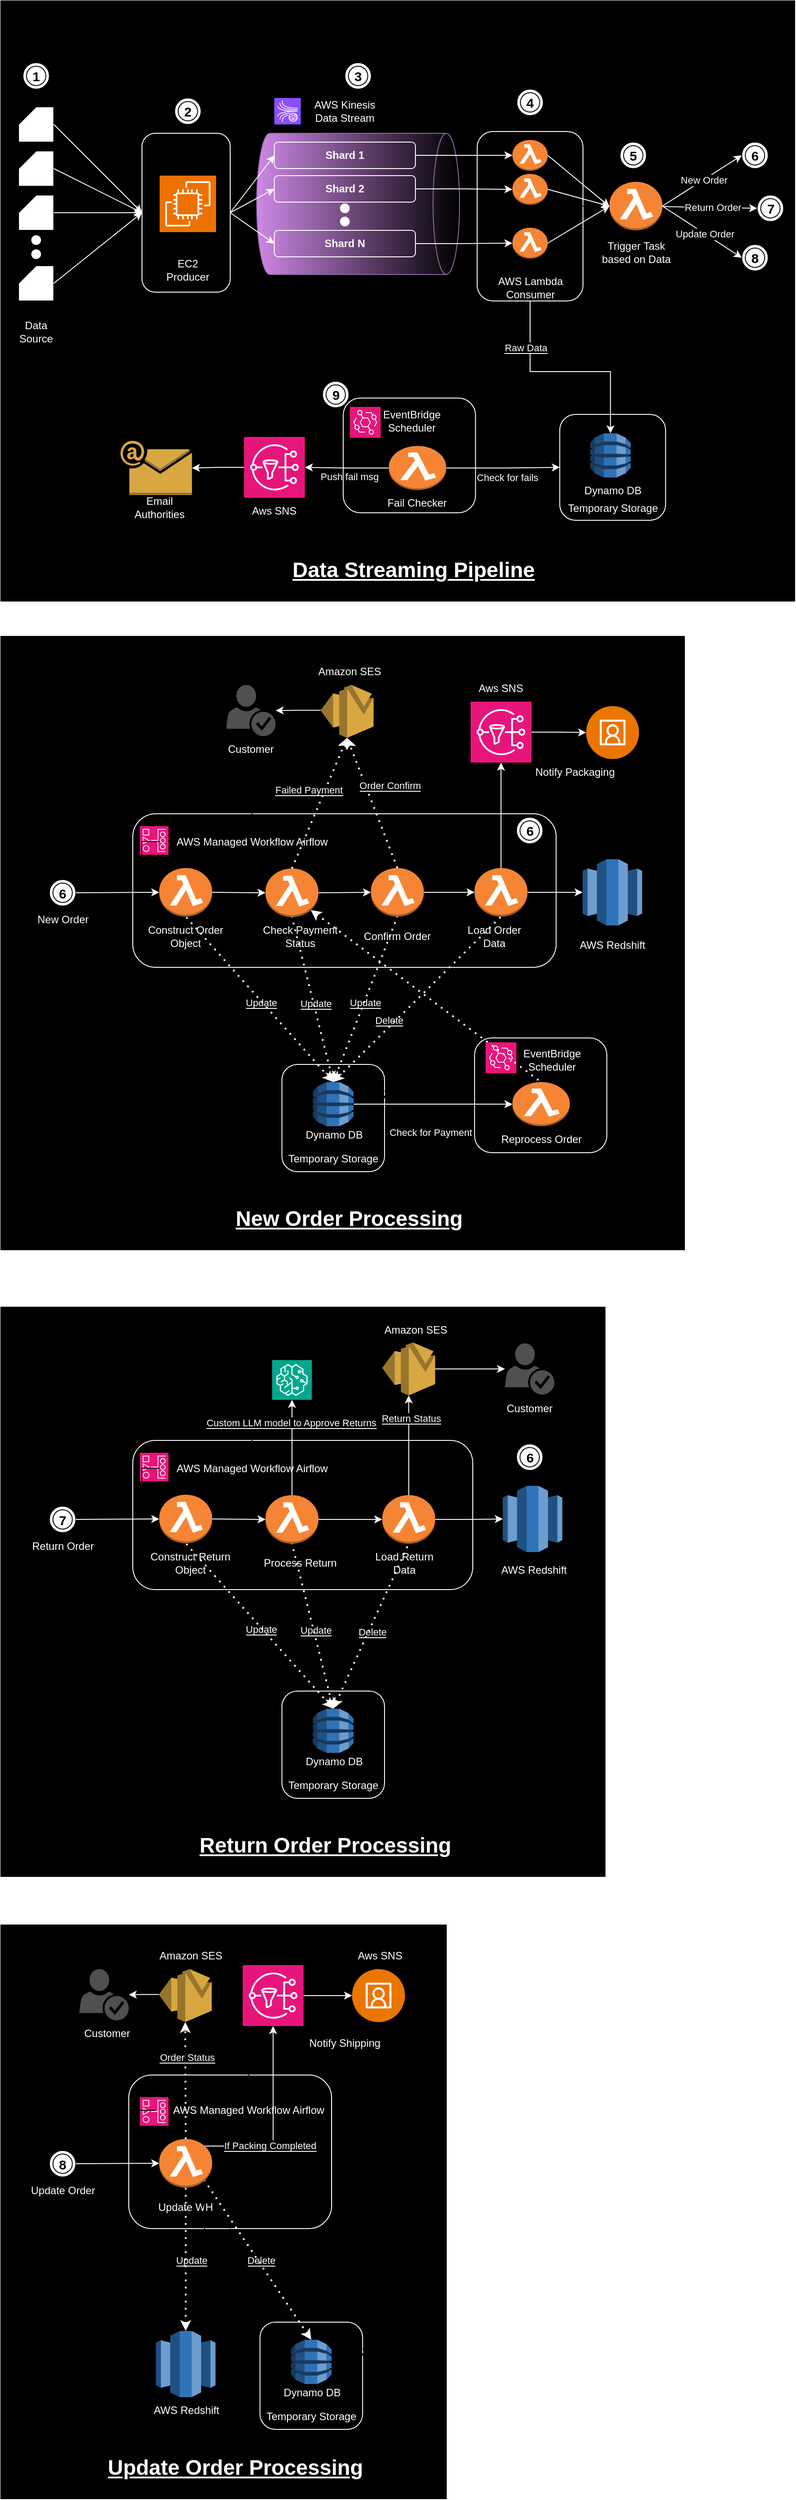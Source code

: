 <mxfile version="24.6.2" type="google">
  <diagram name="Page-1" id="kTnyQJ7n323xBP461m6a">
    <mxGraphModel grid="1" page="1" gridSize="10" guides="1" tooltips="1" connect="1" arrows="1" fold="1" pageScale="1" pageWidth="850" pageHeight="1100" math="0" shadow="0">
      <root>
        <mxCell id="0" />
        <mxCell id="1" parent="0" />
        <mxCell id="r4IXp4akksPEYu1bz3kI-22" value="" style="rounded=0;whiteSpace=wrap;html=1;fillColor=#000000;" vertex="1" parent="1">
          <mxGeometry y="1480" width="685" height="645" as="geometry" />
        </mxCell>
        <mxCell id="r4IXp4akksPEYu1bz3kI-83" value="" style="rounded=0;whiteSpace=wrap;html=1;fillColor=#000000;" vertex="1" parent="1">
          <mxGeometry y="2180" width="505" height="650" as="geometry" />
        </mxCell>
        <mxCell id="r4IXp4akksPEYu1bz3kI-90" value="" style="rounded=1;whiteSpace=wrap;html=1;fillColor=none;strokeColor=#FFFFFF;" vertex="1" parent="1">
          <mxGeometry x="145" y="2350" width="230" height="174" as="geometry" />
        </mxCell>
        <mxCell id="r4IXp4akksPEYu1bz3kI-4" value="" style="rounded=0;whiteSpace=wrap;html=1;fillColor=#000000;" vertex="1" parent="1">
          <mxGeometry x="-2.665e-15" y="720" width="775" height="695" as="geometry" />
        </mxCell>
        <mxCell id="r4IXp4akksPEYu1bz3kI-6" value="" style="rounded=1;whiteSpace=wrap;html=1;fillColor=none;strokeColor=#FFFFFF;" vertex="1" parent="1">
          <mxGeometry x="318.65" y="1205" width="116.35" height="121.5" as="geometry" />
        </mxCell>
        <mxCell id="Rv99cOJA1Z-F2tT0oBQJ-270" value="" style="rounded=0;whiteSpace=wrap;html=1;fillColor=#000000;" vertex="1" parent="1">
          <mxGeometry width="900" height="680" as="geometry" />
        </mxCell>
        <mxCell id="Rv99cOJA1Z-F2tT0oBQJ-73" value="" style="rounded=1;whiteSpace=wrap;html=1;fillColor=none;strokeColor=#FFFFFF;" vertex="1" parent="1">
          <mxGeometry x="633.65" y="468.5" width="120" height="120" as="geometry" />
        </mxCell>
        <mxCell id="Rv99cOJA1Z-F2tT0oBQJ-27" value="" style="rounded=1;whiteSpace=wrap;html=1;fillColor=none;strokeColor=#FFFFFF;" vertex="1" parent="1">
          <mxGeometry x="540" y="148" width="120" height="192" as="geometry" />
        </mxCell>
        <mxCell id="Rv99cOJA1Z-F2tT0oBQJ-78" value="" style="rounded=1;whiteSpace=wrap;html=1;fillColor=none;strokeColor=#FFFFFF;" vertex="1" parent="1">
          <mxGeometry x="388.15" y="450" width="150" height="130" as="geometry" />
        </mxCell>
        <mxCell id="Rv99cOJA1Z-F2tT0oBQJ-1" value="" style="shape=cylinder3;whiteSpace=wrap;html=1;boundedLbl=1;backgroundOutline=1;size=15;direction=south;fillColor=#CE88E7;strokeColor=#8F67A6;gradientColor=default;gradientDirection=north;" vertex="1" parent="1">
          <mxGeometry x="290" y="150" width="230" height="160" as="geometry" />
        </mxCell>
        <mxCell id="Rv99cOJA1Z-F2tT0oBQJ-4" value="&lt;font color=&quot;#ffffff&quot;&gt;AWS Kinesis Data Stream&lt;/font&gt;" style="text;html=1;align=center;verticalAlign=middle;whiteSpace=wrap;rounded=0;" vertex="1" parent="1">
          <mxGeometry x="350" y="110" width="80" height="30" as="geometry" />
        </mxCell>
        <mxCell id="Rv99cOJA1Z-F2tT0oBQJ-6" value="&lt;b&gt;&lt;font color=&quot;#ffffff&quot;&gt;Shard 1&lt;/font&gt;&lt;/b&gt;" style="rounded=1;whiteSpace=wrap;html=1;fillColor=none;strokeColor=#FFFFFF;" vertex="1" parent="1">
          <mxGeometry x="310" y="160" width="160" height="30" as="geometry" />
        </mxCell>
        <mxCell id="Rv99cOJA1Z-F2tT0oBQJ-24" style="edgeStyle=orthogonalEdgeStyle;rounded=0;orthogonalLoop=1;jettySize=auto;html=1;exitX=1;exitY=0.5;exitDx=0;exitDy=0;strokeColor=#FFFFFF;" edge="1" parent="1" source="Rv99cOJA1Z-F2tT0oBQJ-7" target="Rv99cOJA1Z-F2tT0oBQJ-20">
          <mxGeometry relative="1" as="geometry" />
        </mxCell>
        <mxCell id="Rv99cOJA1Z-F2tT0oBQJ-7" value="&lt;b&gt;&lt;font color=&quot;#ffffff&quot;&gt;Shard 2&lt;/font&gt;&lt;/b&gt;" style="rounded=1;whiteSpace=wrap;html=1;fillColor=none;strokeColor=#FFFFFF;" vertex="1" parent="1">
          <mxGeometry x="310" y="198" width="160" height="30" as="geometry" />
        </mxCell>
        <mxCell id="Rv99cOJA1Z-F2tT0oBQJ-8" value="&lt;b&gt;&lt;font color=&quot;#ffffff&quot;&gt;Shard N&lt;/font&gt;&lt;/b&gt;" style="rounded=1;whiteSpace=wrap;html=1;fillColor=none;strokeColor=#FFFFFF;" vertex="1" parent="1">
          <mxGeometry x="310" y="260" width="160" height="30" as="geometry" />
        </mxCell>
        <mxCell id="Rv99cOJA1Z-F2tT0oBQJ-11" value="" style="sketch=0;points=[[0,0,0],[0.25,0,0],[0.5,0,0],[0.75,0,0],[1,0,0],[0,1,0],[0.25,1,0],[0.5,1,0],[0.75,1,0],[1,1,0],[0,0.25,0],[0,0.5,0],[0,0.75,0],[1,0.25,0],[1,0.5,0],[1,0.75,0]];outlineConnect=0;fontColor=#232F3E;fillColor=#8C4FFF;strokeColor=#ffffff;dashed=0;verticalLabelPosition=bottom;verticalAlign=top;align=center;html=1;fontSize=12;fontStyle=0;aspect=fixed;shape=mxgraph.aws4.resourceIcon;resIcon=mxgraph.aws4.kinesis_data_streams;" vertex="1" parent="1">
          <mxGeometry x="310" y="110" width="30" height="30" as="geometry" />
        </mxCell>
        <mxCell id="Rv99cOJA1Z-F2tT0oBQJ-14" value="" style="shape=ellipse;html=1;dashed=0;whiteSpace=wrap;aspect=fixed;perimeter=ellipsePerimeter;strokeColor=#FFFFFF;" vertex="1" parent="1">
          <mxGeometry x="385" y="230" width="10" height="10" as="geometry" />
        </mxCell>
        <mxCell id="Rv99cOJA1Z-F2tT0oBQJ-15" value="" style="shape=ellipse;html=1;dashed=0;whiteSpace=wrap;aspect=fixed;perimeter=ellipsePerimeter;strokeColor=#FFFFFF;" vertex="1" parent="1">
          <mxGeometry x="385" y="245" width="10" height="10" as="geometry" />
        </mxCell>
        <mxCell id="Rv99cOJA1Z-F2tT0oBQJ-19" value="" style="outlineConnect=0;dashed=0;verticalLabelPosition=bottom;verticalAlign=top;align=center;html=1;shape=mxgraph.aws3.lambda_function;fillColor=#F58534;gradientColor=none;" vertex="1" parent="1">
          <mxGeometry x="580" y="157.5" width="40" height="35" as="geometry" />
        </mxCell>
        <mxCell id="Rv99cOJA1Z-F2tT0oBQJ-20" value="" style="outlineConnect=0;dashed=0;verticalLabelPosition=bottom;verticalAlign=top;align=center;html=1;shape=mxgraph.aws3.lambda_function;fillColor=#F58534;gradientColor=none;" vertex="1" parent="1">
          <mxGeometry x="580" y="196" width="40" height="35" as="geometry" />
        </mxCell>
        <mxCell id="Rv99cOJA1Z-F2tT0oBQJ-22" value="" style="outlineConnect=0;dashed=0;verticalLabelPosition=bottom;verticalAlign=top;align=center;html=1;shape=mxgraph.aws3.lambda_function;fillColor=#F58534;gradientColor=none;" vertex="1" parent="1">
          <mxGeometry x="580" y="257" width="40" height="35" as="geometry" />
        </mxCell>
        <mxCell id="Rv99cOJA1Z-F2tT0oBQJ-23" style="edgeStyle=orthogonalEdgeStyle;rounded=0;orthogonalLoop=1;jettySize=auto;html=1;exitX=1;exitY=0.5;exitDx=0;exitDy=0;entryX=0;entryY=0.5;entryDx=0;entryDy=0;entryPerimeter=0;strokeColor=#FFFFFF;" edge="1" parent="1" source="Rv99cOJA1Z-F2tT0oBQJ-6" target="Rv99cOJA1Z-F2tT0oBQJ-19">
          <mxGeometry relative="1" as="geometry" />
        </mxCell>
        <mxCell id="Rv99cOJA1Z-F2tT0oBQJ-25" style="edgeStyle=orthogonalEdgeStyle;rounded=0;orthogonalLoop=1;jettySize=auto;html=1;exitX=1;exitY=0.5;exitDx=0;exitDy=0;entryX=0;entryY=0.5;entryDx=0;entryDy=0;entryPerimeter=0;strokeColor=#FFFFFF;" edge="1" parent="1" source="Rv99cOJA1Z-F2tT0oBQJ-8" target="Rv99cOJA1Z-F2tT0oBQJ-22">
          <mxGeometry relative="1" as="geometry" />
        </mxCell>
        <mxCell id="Rv99cOJA1Z-F2tT0oBQJ-28" value="AWS Lambda Consumer" style="text;html=1;align=center;verticalAlign=middle;whiteSpace=wrap;rounded=0;fontColor=#FFFFFF;" vertex="1" parent="1">
          <mxGeometry x="555.5" y="310" width="89" height="30" as="geometry" />
        </mxCell>
        <mxCell id="Rv99cOJA1Z-F2tT0oBQJ-29" value="" style="sketch=0;points=[[0,0,0],[0.25,0,0],[0.5,0,0],[0.75,0,0],[1,0,0],[0,1,0],[0.25,1,0],[0.5,1,0],[0.75,1,0],[1,1,0],[0,0.25,0],[0,0.5,0],[0,0.75,0],[1,0.25,0],[1,0.5,0],[1,0.75,0]];outlineConnect=0;fontColor=#232F3E;fillColor=#ED7100;strokeColor=#ffffff;dashed=0;verticalLabelPosition=bottom;verticalAlign=top;align=center;html=1;fontSize=12;fontStyle=0;aspect=fixed;shape=mxgraph.aws4.resourceIcon;resIcon=mxgraph.aws4.ec2;" vertex="1" parent="1">
          <mxGeometry x="180" y="198" width="64" height="64" as="geometry" />
        </mxCell>
        <mxCell id="Rv99cOJA1Z-F2tT0oBQJ-38" value="" style="endArrow=classic;html=1;rounded=0;entryX=0;entryY=0.5;entryDx=0;entryDy=0;strokeColor=#FFFFFF;exitX=1;exitY=0.5;exitDx=0;exitDy=0;" edge="1" parent="1" source="Rv99cOJA1Z-F2tT0oBQJ-42" target="Rv99cOJA1Z-F2tT0oBQJ-7">
          <mxGeometry width="50" height="50" relative="1" as="geometry">
            <mxPoint x="260" y="180" as="sourcePoint" />
            <mxPoint x="310" y="130" as="targetPoint" />
          </mxGeometry>
        </mxCell>
        <mxCell id="Rv99cOJA1Z-F2tT0oBQJ-40" value="" style="endArrow=classic;html=1;rounded=0;entryX=0;entryY=0.5;entryDx=0;entryDy=0;strokeColor=#FFFFFF;exitX=1;exitY=0.5;exitDx=0;exitDy=0;" edge="1" parent="1" source="Rv99cOJA1Z-F2tT0oBQJ-42">
          <mxGeometry width="50" height="50" relative="1" as="geometry">
            <mxPoint x="244" y="230" as="sourcePoint" />
            <mxPoint x="310" y="275" as="targetPoint" />
          </mxGeometry>
        </mxCell>
        <mxCell id="Rv99cOJA1Z-F2tT0oBQJ-41" value="" style="endArrow=classic;html=1;rounded=0;entryX=0;entryY=0.5;entryDx=0;entryDy=0;strokeColor=#FFFFFF;exitX=1;exitY=0.5;exitDx=0;exitDy=0;" edge="1" parent="1" source="Rv99cOJA1Z-F2tT0oBQJ-42" target="Rv99cOJA1Z-F2tT0oBQJ-6">
          <mxGeometry width="50" height="50" relative="1" as="geometry">
            <mxPoint x="250" y="230" as="sourcePoint" />
            <mxPoint x="246" y="325" as="targetPoint" />
          </mxGeometry>
        </mxCell>
        <mxCell id="Rv99cOJA1Z-F2tT0oBQJ-42" value="" style="rounded=1;whiteSpace=wrap;html=1;fillColor=none;strokeColor=#FFFFFF;" vertex="1" parent="1">
          <mxGeometry x="160" y="150" width="100" height="180" as="geometry" />
        </mxCell>
        <mxCell id="Rv99cOJA1Z-F2tT0oBQJ-45" value="&lt;font color=&quot;#ffffff&quot;&gt;EC2 Producer&lt;/font&gt;" style="text;html=1;align=center;verticalAlign=middle;whiteSpace=wrap;rounded=0;" vertex="1" parent="1">
          <mxGeometry x="182" y="290" width="60" height="30" as="geometry" />
        </mxCell>
        <mxCell id="Rv99cOJA1Z-F2tT0oBQJ-48" value="" style="shape=card;whiteSpace=wrap;html=1;size=20;" vertex="1" parent="1">
          <mxGeometry x="20" y="120" width="40" height="40" as="geometry" />
        </mxCell>
        <mxCell id="Rv99cOJA1Z-F2tT0oBQJ-52" value="" style="shape=card;whiteSpace=wrap;html=1;size=20;" vertex="1" parent="1">
          <mxGeometry x="20" y="170" width="40" height="40" as="geometry" />
        </mxCell>
        <mxCell id="Rv99cOJA1Z-F2tT0oBQJ-53" value="" style="shape=card;whiteSpace=wrap;html=1;size=20;" vertex="1" parent="1">
          <mxGeometry x="20" y="220" width="40" height="40" as="geometry" />
        </mxCell>
        <mxCell id="Rv99cOJA1Z-F2tT0oBQJ-54" value="" style="shape=card;whiteSpace=wrap;html=1;size=20;" vertex="1" parent="1">
          <mxGeometry x="20" y="300" width="40" height="40" as="geometry" />
        </mxCell>
        <mxCell id="Rv99cOJA1Z-F2tT0oBQJ-56" value="" style="shape=ellipse;html=1;dashed=0;whiteSpace=wrap;aspect=fixed;perimeter=ellipsePerimeter;strokeColor=#FFFFFF;" vertex="1" parent="1">
          <mxGeometry x="35" y="282" width="10" height="10" as="geometry" />
        </mxCell>
        <mxCell id="Rv99cOJA1Z-F2tT0oBQJ-60" value="" style="shape=ellipse;html=1;dashed=0;whiteSpace=wrap;aspect=fixed;perimeter=ellipsePerimeter;strokeColor=#FFFFFF;" vertex="1" parent="1">
          <mxGeometry x="35" y="266" width="10" height="10" as="geometry" />
        </mxCell>
        <mxCell id="Rv99cOJA1Z-F2tT0oBQJ-62" value="" style="endArrow=classic;html=1;rounded=0;fontColor=#FFFFFF;exitX=1;exitY=0.5;exitDx=0;exitDy=0;exitPerimeter=0;strokeColor=#FFFFFF;entryX=0;entryY=0.5;entryDx=0;entryDy=0;" edge="1" parent="1" source="Rv99cOJA1Z-F2tT0oBQJ-48" target="Rv99cOJA1Z-F2tT0oBQJ-42">
          <mxGeometry width="50" height="50" relative="1" as="geometry">
            <mxPoint x="560" y="220" as="sourcePoint" />
            <mxPoint x="610" y="170" as="targetPoint" />
          </mxGeometry>
        </mxCell>
        <mxCell id="Rv99cOJA1Z-F2tT0oBQJ-63" value="" style="endArrow=classic;html=1;rounded=0;fontColor=#FFFFFF;exitX=1;exitY=0.5;exitDx=0;exitDy=0;exitPerimeter=0;strokeColor=#FFFFFF;entryX=0;entryY=0.5;entryDx=0;entryDy=0;" edge="1" parent="1" source="Rv99cOJA1Z-F2tT0oBQJ-52" target="Rv99cOJA1Z-F2tT0oBQJ-42">
          <mxGeometry width="50" height="50" relative="1" as="geometry">
            <mxPoint x="70" y="150" as="sourcePoint" />
            <mxPoint x="170" y="250" as="targetPoint" />
          </mxGeometry>
        </mxCell>
        <mxCell id="Rv99cOJA1Z-F2tT0oBQJ-64" value="" style="endArrow=classic;html=1;rounded=0;fontColor=#FFFFFF;exitX=1;exitY=0.5;exitDx=0;exitDy=0;exitPerimeter=0;strokeColor=#FFFFFF;entryX=0;entryY=0.5;entryDx=0;entryDy=0;" edge="1" parent="1" source="Rv99cOJA1Z-F2tT0oBQJ-53" target="Rv99cOJA1Z-F2tT0oBQJ-42">
          <mxGeometry width="50" height="50" relative="1" as="geometry">
            <mxPoint x="70" y="200" as="sourcePoint" />
            <mxPoint x="170" y="250" as="targetPoint" />
          </mxGeometry>
        </mxCell>
        <mxCell id="Rv99cOJA1Z-F2tT0oBQJ-65" value="" style="endArrow=classic;html=1;rounded=0;fontColor=#FFFFFF;exitX=1;exitY=0.5;exitDx=0;exitDy=0;exitPerimeter=0;strokeColor=#FFFFFF;entryX=0;entryY=0.5;entryDx=0;entryDy=0;" edge="1" parent="1" source="Rv99cOJA1Z-F2tT0oBQJ-54" target="Rv99cOJA1Z-F2tT0oBQJ-42">
          <mxGeometry width="50" height="50" relative="1" as="geometry">
            <mxPoint x="70" y="250" as="sourcePoint" />
            <mxPoint x="170" y="250" as="targetPoint" />
          </mxGeometry>
        </mxCell>
        <mxCell id="Rv99cOJA1Z-F2tT0oBQJ-67" value="Data Source" style="text;html=1;align=center;verticalAlign=middle;whiteSpace=wrap;rounded=0;fontColor=#FFFFFF;" vertex="1" parent="1">
          <mxGeometry x="10" y="360" width="60" height="30" as="geometry" />
        </mxCell>
        <mxCell id="Rv99cOJA1Z-F2tT0oBQJ-68" value="" style="outlineConnect=0;dashed=0;verticalLabelPosition=bottom;verticalAlign=top;align=center;html=1;shape=mxgraph.aws3.dynamo_db;fillColor=#2E73B8;gradientColor=none;" vertex="1" parent="1">
          <mxGeometry x="668.15" y="490" width="46" height="50" as="geometry" />
        </mxCell>
        <mxCell id="Rv99cOJA1Z-F2tT0oBQJ-70" value="" style="endArrow=classic;html=1;rounded=0;strokeColor=#FFFFFF;exitX=0.5;exitY=1;exitDx=0;exitDy=0;entryX=0.5;entryY=0;entryDx=0;entryDy=0;entryPerimeter=0;fontColor=#FFFFFF;labelBackgroundColor=none;" edge="1" parent="1" source="Rv99cOJA1Z-F2tT0oBQJ-28" target="Rv99cOJA1Z-F2tT0oBQJ-68">
          <mxGeometry width="50" height="50" relative="1" as="geometry">
            <mxPoint x="238.15" y="400" as="sourcePoint" />
            <mxPoint x="248.15" y="320" as="targetPoint" />
            <Array as="points">
              <mxPoint x="600" y="420" />
              <mxPoint x="691.15" y="420" />
            </Array>
          </mxGeometry>
        </mxCell>
        <mxCell id="Rv99cOJA1Z-F2tT0oBQJ-72" value="Dynamo DB" style="text;html=1;align=center;verticalAlign=middle;whiteSpace=wrap;rounded=0;fontColor=#FFFFFF;" vertex="1" parent="1">
          <mxGeometry x="658.65" y="540" width="70" height="30" as="geometry" />
        </mxCell>
        <mxCell id="Rv99cOJA1Z-F2tT0oBQJ-74" value="Temporary Storage" style="text;html=1;align=center;verticalAlign=middle;whiteSpace=wrap;rounded=0;fontColor=#FFFFFF;" vertex="1" parent="1">
          <mxGeometry x="638.65" y="560" width="110" height="30" as="geometry" />
        </mxCell>
        <mxCell id="Rv99cOJA1Z-F2tT0oBQJ-75" value="" style="sketch=0;points=[[0,0,0],[0.25,0,0],[0.5,0,0],[0.75,0,0],[1,0,0],[0,1,0],[0.25,1,0],[0.5,1,0],[0.75,1,0],[1,1,0],[0,0.25,0],[0,0.5,0],[0,0.75,0],[1,0.25,0],[1,0.5,0],[1,0.75,0]];outlineConnect=0;fontColor=#232F3E;fillColor=#E7157B;strokeColor=#ffffff;dashed=0;verticalLabelPosition=bottom;verticalAlign=top;align=center;html=1;fontSize=12;fontStyle=0;aspect=fixed;shape=mxgraph.aws4.resourceIcon;resIcon=mxgraph.aws4.eventbridge;" vertex="1" parent="1">
          <mxGeometry x="395.65" y="460" width="35" height="35" as="geometry" />
        </mxCell>
        <mxCell id="Rv99cOJA1Z-F2tT0oBQJ-76" value="&lt;font color=&quot;#ffffff&quot;&gt;EventBridge Scheduler&lt;/font&gt;" style="text;html=1;align=center;verticalAlign=middle;whiteSpace=wrap;rounded=0;" vertex="1" parent="1">
          <mxGeometry x="435.65" y="461" width="60" height="30" as="geometry" />
        </mxCell>
        <mxCell id="Rv99cOJA1Z-F2tT0oBQJ-81" style="edgeStyle=orthogonalEdgeStyle;rounded=0;orthogonalLoop=1;jettySize=auto;html=1;exitX=1;exitY=0.5;exitDx=0;exitDy=0;exitPerimeter=0;entryX=0;entryY=0.5;entryDx=0;entryDy=0;strokeColor=#FFFFFF;" edge="1" parent="1" source="Rv99cOJA1Z-F2tT0oBQJ-79" target="Rv99cOJA1Z-F2tT0oBQJ-73">
          <mxGeometry relative="1" as="geometry" />
        </mxCell>
        <mxCell id="Rv99cOJA1Z-F2tT0oBQJ-82" value="Check for fails" style="edgeLabel;html=1;align=center;verticalAlign=middle;resizable=0;points=[];fontColor=#FFFFFF;labelBackgroundColor=none;" connectable="0" vertex="1" parent="Rv99cOJA1Z-F2tT0oBQJ-81">
          <mxGeometry x="0.308" y="1" relative="1" as="geometry">
            <mxPoint x="-15" y="12" as="offset" />
          </mxGeometry>
        </mxCell>
        <mxCell id="Rv99cOJA1Z-F2tT0oBQJ-79" value="" style="outlineConnect=0;dashed=0;verticalLabelPosition=bottom;verticalAlign=top;align=center;html=1;shape=mxgraph.aws3.lambda_function;fillColor=#F58534;gradientColor=none;" vertex="1" parent="1">
          <mxGeometry x="439.9" y="504.25" width="65" height="50" as="geometry" />
        </mxCell>
        <mxCell id="Rv99cOJA1Z-F2tT0oBQJ-85" value="" style="sketch=0;points=[[0,0,0],[0.25,0,0],[0.5,0,0],[0.75,0,0],[1,0,0],[0,1,0],[0.25,1,0],[0.5,1,0],[0.75,1,0],[1,1,0],[0,0.25,0],[0,0.5,0],[0,0.75,0],[1,0.25,0],[1,0.5,0],[1,0.75,0]];outlineConnect=0;fontColor=#232F3E;fillColor=#E7157B;strokeColor=#ffffff;dashed=0;verticalLabelPosition=bottom;verticalAlign=top;align=center;html=1;fontSize=12;fontStyle=0;aspect=fixed;shape=mxgraph.aws4.resourceIcon;resIcon=mxgraph.aws4.sns;" vertex="1" parent="1">
          <mxGeometry x="275.65" y="494" width="69" height="69" as="geometry" />
        </mxCell>
        <mxCell id="Rv99cOJA1Z-F2tT0oBQJ-89" value="&lt;font color=&quot;#ffffff&quot;&gt;Aws SNS&lt;/font&gt;" style="text;html=1;align=center;verticalAlign=middle;whiteSpace=wrap;rounded=0;" vertex="1" parent="1">
          <mxGeometry x="280.15" y="563" width="60" height="30" as="geometry" />
        </mxCell>
        <mxCell id="Rv99cOJA1Z-F2tT0oBQJ-92" value="" style="outlineConnect=0;dashed=0;verticalLabelPosition=bottom;verticalAlign=top;align=center;html=1;shape=mxgraph.aws3.email;fillColor=#D9A741;gradientColor=none;" vertex="1" parent="1">
          <mxGeometry x="135.65" y="498.5" width="81" height="61.5" as="geometry" />
        </mxCell>
        <mxCell id="Rv99cOJA1Z-F2tT0oBQJ-93" style="edgeStyle=orthogonalEdgeStyle;rounded=0;orthogonalLoop=1;jettySize=auto;html=1;exitX=0;exitY=0.5;exitDx=0;exitDy=0;exitPerimeter=0;entryX=1;entryY=0.5;entryDx=0;entryDy=0;entryPerimeter=0;strokeColor=#FFFFFF;" edge="1" parent="1" source="Rv99cOJA1Z-F2tT0oBQJ-85" target="Rv99cOJA1Z-F2tT0oBQJ-92">
          <mxGeometry relative="1" as="geometry" />
        </mxCell>
        <mxCell id="Rv99cOJA1Z-F2tT0oBQJ-94" value="Push fail msg" style="edgeLabel;html=1;align=center;verticalAlign=middle;resizable=0;points=[];fontColor=#FFFFFF;labelBackgroundColor=none;" connectable="0" vertex="1" parent="1">
          <mxGeometry x="394.65" y="539" as="geometry" />
        </mxCell>
        <mxCell id="Rv99cOJA1Z-F2tT0oBQJ-95" value="&lt;font color=&quot;#ffffff&quot;&gt;Email Authorities&lt;/font&gt;" style="text;html=1;align=center;verticalAlign=middle;whiteSpace=wrap;rounded=0;fontColor=#000000;" vertex="1" parent="1">
          <mxGeometry x="150.15" y="559" width="60" height="30" as="geometry" />
        </mxCell>
        <mxCell id="Rv99cOJA1Z-F2tT0oBQJ-106" style="edgeStyle=orthogonalEdgeStyle;rounded=0;orthogonalLoop=1;jettySize=auto;html=1;exitX=0;exitY=0.5;exitDx=0;exitDy=0;exitPerimeter=0;entryX=1;entryY=0.5;entryDx=0;entryDy=0;entryPerimeter=0;strokeColor=#FFFFFF;" edge="1" parent="1" source="Rv99cOJA1Z-F2tT0oBQJ-79" target="Rv99cOJA1Z-F2tT0oBQJ-85">
          <mxGeometry relative="1" as="geometry" />
        </mxCell>
        <mxCell id="Rv99cOJA1Z-F2tT0oBQJ-259" style="edgeStyle=orthogonalEdgeStyle;rounded=0;orthogonalLoop=1;jettySize=auto;html=1;exitX=1;exitY=0.5;exitDx=0;exitDy=0;exitPerimeter=0;" edge="1" parent="1" source="Rv99cOJA1Z-F2tT0oBQJ-109" target="Rv99cOJA1Z-F2tT0oBQJ-252">
          <mxGeometry relative="1" as="geometry" />
        </mxCell>
        <mxCell id="Rv99cOJA1Z-F2tT0oBQJ-109" value="" style="outlineConnect=0;dashed=0;verticalLabelPosition=bottom;verticalAlign=top;align=center;html=1;shape=mxgraph.aws3.lambda_function;fillColor=#F58534;gradientColor=none;" vertex="1" parent="1">
          <mxGeometry x="690" y="205" width="60" height="55" as="geometry" />
        </mxCell>
        <mxCell id="Rv99cOJA1Z-F2tT0oBQJ-111" style="edgeStyle=orthogonalEdgeStyle;rounded=0;orthogonalLoop=1;jettySize=auto;html=1;exitX=1;exitY=0.5;exitDx=0;exitDy=0;exitPerimeter=0;entryX=0;entryY=0.5;entryDx=0;entryDy=0;entryPerimeter=0;" edge="1" parent="1" source="Rv99cOJA1Z-F2tT0oBQJ-22" target="Rv99cOJA1Z-F2tT0oBQJ-109">
          <mxGeometry relative="1" as="geometry" />
        </mxCell>
        <mxCell id="Rv99cOJA1Z-F2tT0oBQJ-114" value="" style="endArrow=classic;html=1;rounded=0;strokeColor=#FFFFFF;exitX=1;exitY=0.5;exitDx=0;exitDy=0;exitPerimeter=0;entryX=0;entryY=0.5;entryDx=0;entryDy=0;entryPerimeter=0;" edge="1" parent="1" source="Rv99cOJA1Z-F2tT0oBQJ-22" target="Rv99cOJA1Z-F2tT0oBQJ-109">
          <mxGeometry width="50" height="50" relative="1" as="geometry">
            <mxPoint x="640" y="220" as="sourcePoint" />
            <mxPoint x="690" y="170" as="targetPoint" />
          </mxGeometry>
        </mxCell>
        <mxCell id="Rv99cOJA1Z-F2tT0oBQJ-115" value="" style="endArrow=classic;html=1;rounded=0;strokeColor=#FFFFFF;exitX=1;exitY=0.5;exitDx=0;exitDy=0;exitPerimeter=0;entryX=0;entryY=0.5;entryDx=0;entryDy=0;entryPerimeter=0;" edge="1" parent="1" source="Rv99cOJA1Z-F2tT0oBQJ-20" target="Rv99cOJA1Z-F2tT0oBQJ-109">
          <mxGeometry width="50" height="50" relative="1" as="geometry">
            <mxPoint x="630" y="285" as="sourcePoint" />
            <mxPoint x="700" y="243" as="targetPoint" />
          </mxGeometry>
        </mxCell>
        <mxCell id="Rv99cOJA1Z-F2tT0oBQJ-116" value="" style="endArrow=classic;html=1;rounded=0;strokeColor=#FFFFFF;exitX=1;exitY=0.5;exitDx=0;exitDy=0;exitPerimeter=0;" edge="1" parent="1" source="Rv99cOJA1Z-F2tT0oBQJ-19">
          <mxGeometry width="50" height="50" relative="1" as="geometry">
            <mxPoint x="630" y="224" as="sourcePoint" />
            <mxPoint x="690" y="233" as="targetPoint" />
          </mxGeometry>
        </mxCell>
        <mxCell id="Rv99cOJA1Z-F2tT0oBQJ-117" value="Trigger Task based on Data" style="text;html=1;align=center;verticalAlign=middle;whiteSpace=wrap;rounded=0;fontColor=#FFFFFF;" vertex="1" parent="1">
          <mxGeometry x="675.5" y="270" width="89" height="30" as="geometry" />
        </mxCell>
        <mxCell id="Rv99cOJA1Z-F2tT0oBQJ-119" value="" style="endArrow=classic;html=1;rounded=0;strokeColor=#FFFFFF;exitX=1;exitY=0.5;exitDx=0;exitDy=0;exitPerimeter=0;entryX=0;entryY=0.5;entryDx=0;entryDy=0;entryPerimeter=0;" edge="1" parent="1" source="Rv99cOJA1Z-F2tT0oBQJ-109">
          <mxGeometry width="50" height="50" relative="1" as="geometry">
            <mxPoint x="630" y="185" as="sourcePoint" />
            <mxPoint x="840" y="175" as="targetPoint" />
          </mxGeometry>
        </mxCell>
        <mxCell id="Rv99cOJA1Z-F2tT0oBQJ-251" value="New Order" style="edgeLabel;html=1;align=center;verticalAlign=middle;resizable=0;points=[];fontColor=#FFFFFF;labelBackgroundColor=#000000;" connectable="0" vertex="1" parent="Rv99cOJA1Z-F2tT0oBQJ-119">
          <mxGeometry x="0.049" relative="1" as="geometry">
            <mxPoint as="offset" />
          </mxGeometry>
        </mxCell>
        <mxCell id="Rv99cOJA1Z-F2tT0oBQJ-168" value="&lt;font style=&quot;font-size: 15px;&quot;&gt;&lt;b&gt;1&lt;/b&gt;&lt;/font&gt;" style="ellipse;shape=doubleEllipse;whiteSpace=wrap;html=1;aspect=fixed;" vertex="1" parent="1">
          <mxGeometry x="25" y="70" width="30" height="30" as="geometry" />
        </mxCell>
        <mxCell id="Rv99cOJA1Z-F2tT0oBQJ-169" value="&lt;font style=&quot;font-size: 15px;&quot;&gt;&lt;b&gt;2&lt;/b&gt;&lt;/font&gt;&lt;span style=&quot;color: rgba(0, 0, 0, 0); font-family: monospace; font-size: 0px; text-align: start; text-wrap: nowrap;&quot;&gt;%3CmxGraphModel%3E%3Croot%3E%3CmxCell%20id%3D%220%22%2F%3E%3CmxCell%20id%3D%221%22%20parent%3D%220%22%2F%3E%3CmxCell%20id%3D%222%22%20value%3D%22%26lt%3Bfont%20style%3D%26quot%3Bfont-size%3A%2015px%3B%26quot%3B%26gt%3B%26lt%3Bb%26gt%3B1%26lt%3B%2Fb%26gt%3B%26lt%3B%2Ffont%26gt%3B%22%20style%3D%22ellipse%3Bshape%3DdoubleEllipse%3BwhiteSpace%3Dwrap%3Bhtml%3D1%3Baspect%3Dfixed%3B%22%20vertex%3D%221%22%20parent%3D%221%22%3E%3CmxGeometry%20x%3D%2225%22%20y%3D%2270%22%20width%3D%2230%22%20height%3D%2230%22%20as%3D%22geometry%22%2F%3E%3C%2FmxCell%3E%3C%2Froot%3E%3C%2FmxGraphModel%3E&lt;/span&gt;" style="ellipse;shape=doubleEllipse;whiteSpace=wrap;html=1;aspect=fixed;" vertex="1" parent="1">
          <mxGeometry x="197" y="110" width="30" height="30" as="geometry" />
        </mxCell>
        <mxCell id="Rv99cOJA1Z-F2tT0oBQJ-170" value="&lt;span style=&quot;font-size: 15px;&quot;&gt;&lt;b&gt;3&lt;/b&gt;&lt;/span&gt;" style="ellipse;shape=doubleEllipse;whiteSpace=wrap;html=1;aspect=fixed;" vertex="1" parent="1">
          <mxGeometry x="390" y="70" width="30" height="30" as="geometry" />
        </mxCell>
        <mxCell id="Rv99cOJA1Z-F2tT0oBQJ-171" value="&lt;span style=&quot;font-size: 15px;&quot;&gt;&lt;b&gt;4&lt;/b&gt;&lt;/span&gt;" style="ellipse;shape=doubleEllipse;whiteSpace=wrap;html=1;aspect=fixed;" vertex="1" parent="1">
          <mxGeometry x="585" y="100" width="30" height="30" as="geometry" />
        </mxCell>
        <mxCell id="Rv99cOJA1Z-F2tT0oBQJ-172" value="" style="rounded=1;whiteSpace=wrap;html=1;fillColor=none;strokeColor=#FFFFFF;" vertex="1" parent="1">
          <mxGeometry x="537.05" y="1175" width="150" height="130" as="geometry" />
        </mxCell>
        <mxCell id="Rv99cOJA1Z-F2tT0oBQJ-174" value="" style="sketch=0;points=[[0,0,0],[0.25,0,0],[0.5,0,0],[0.75,0,0],[1,0,0],[0,1,0],[0.25,1,0],[0.5,1,0],[0.75,1,0],[1,1,0],[0,0.25,0],[0,0.5,0],[0,0.75,0],[1,0.25,0],[1,0.5,0],[1,0.75,0]];outlineConnect=0;fontColor=#232F3E;fillColor=#E7157B;strokeColor=#ffffff;dashed=0;verticalLabelPosition=bottom;verticalAlign=top;align=center;html=1;fontSize=12;fontStyle=0;aspect=fixed;shape=mxgraph.aws4.resourceIcon;resIcon=mxgraph.aws4.eventbridge;" vertex="1" parent="1">
          <mxGeometry x="549.55" y="1180" width="35" height="35" as="geometry" />
        </mxCell>
        <mxCell id="Rv99cOJA1Z-F2tT0oBQJ-175" value="&lt;font color=&quot;#ffffff&quot;&gt;EventBridge Scheduler&lt;/font&gt;" style="text;html=1;align=center;verticalAlign=middle;whiteSpace=wrap;rounded=0;" vertex="1" parent="1">
          <mxGeometry x="595.0" y="1185" width="60" height="30" as="geometry" />
        </mxCell>
        <mxCell id="Rv99cOJA1Z-F2tT0oBQJ-177" value="Fail Checker" style="text;html=1;align=center;verticalAlign=middle;whiteSpace=wrap;rounded=0;fontColor=#FFFFFF;" vertex="1" parent="1">
          <mxGeometry x="417.4" y="554.25" width="110" height="30" as="geometry" />
        </mxCell>
        <mxCell id="Rv99cOJA1Z-F2tT0oBQJ-178" value="Reprocess Order" style="text;html=1;align=center;verticalAlign=middle;whiteSpace=wrap;rounded=0;fontColor=#FFFFFF;" vertex="1" parent="1">
          <mxGeometry x="557.5" y="1275" width="110" height="30" as="geometry" />
        </mxCell>
        <mxCell id="Rv99cOJA1Z-F2tT0oBQJ-180" value="Check for Payment" style="edgeLabel;html=1;align=center;verticalAlign=middle;resizable=0;points=[];fontColor=#FFFFFF;labelBackgroundColor=none;" connectable="0" vertex="1" parent="1">
          <mxGeometry x="315.0" y="1275" as="geometry">
            <mxPoint x="172" y="7" as="offset" />
          </mxGeometry>
        </mxCell>
        <mxCell id="Rv99cOJA1Z-F2tT0oBQJ-183" value="&lt;span style=&quot;font-size: 15px;&quot;&gt;&lt;b&gt;5&lt;/b&gt;&lt;/span&gt;" style="ellipse;shape=doubleEllipse;whiteSpace=wrap;html=1;aspect=fixed;" vertex="1" parent="1">
          <mxGeometry x="702" y="160" width="30" height="30" as="geometry" />
        </mxCell>
        <mxCell id="Rv99cOJA1Z-F2tT0oBQJ-185" value="&lt;span style=&quot;font-size: 15px;&quot;&gt;&lt;b&gt;9&lt;/b&gt;&lt;/span&gt;" style="ellipse;shape=doubleEllipse;whiteSpace=wrap;html=1;aspect=fixed;" vertex="1" parent="1">
          <mxGeometry x="364.65" y="431" width="30" height="30" as="geometry" />
        </mxCell>
        <mxCell id="Rv99cOJA1Z-F2tT0oBQJ-210" value="" style="rounded=1;whiteSpace=wrap;html=1;fillColor=none;strokeColor=#FFFFFF;" vertex="1" parent="1">
          <mxGeometry x="149.55" y="921" width="480" height="174" as="geometry" />
        </mxCell>
        <mxCell id="Rv99cOJA1Z-F2tT0oBQJ-211" value="" style="sketch=0;points=[[0,0,0],[0.25,0,0],[0.5,0,0],[0.75,0,0],[1,0,0],[0,1,0],[0.25,1,0],[0.5,1,0],[0.75,1,0],[1,1,0],[0,0.25,0],[0,0.5,0],[0,0.75,0],[1,0.25,0],[1,0.5,0],[1,0.75,0]];outlineConnect=0;fontColor=#232F3E;fillColor=#E7157B;strokeColor=#ffffff;dashed=0;verticalLabelPosition=bottom;verticalAlign=top;align=center;html=1;fontSize=12;fontStyle=0;aspect=fixed;shape=mxgraph.aws4.resourceIcon;resIcon=mxgraph.aws4.managed_workflows_for_apache_airflow;" vertex="1" parent="1">
          <mxGeometry x="157.55" y="935" width="32.5" height="32.5" as="geometry" />
        </mxCell>
        <mxCell id="Rv99cOJA1Z-F2tT0oBQJ-212" value="&lt;font color=&quot;#ffffff&quot;&gt;AWS Managed Workflow Airflow&lt;/font&gt;" style="text;html=1;align=center;verticalAlign=middle;whiteSpace=wrap;rounded=0;" vertex="1" parent="1">
          <mxGeometry x="179.55" y="937.5" width="210" height="30" as="geometry" />
        </mxCell>
        <mxCell id="Rv99cOJA1Z-F2tT0oBQJ-213" style="edgeStyle=orthogonalEdgeStyle;rounded=0;orthogonalLoop=1;jettySize=auto;html=1;exitX=0;exitY=0.5;exitDx=0;exitDy=0;" edge="1" parent="1" source="Rv99cOJA1Z-F2tT0oBQJ-212" target="Rv99cOJA1Z-F2tT0oBQJ-212">
          <mxGeometry relative="1" as="geometry" />
        </mxCell>
        <mxCell id="Rv99cOJA1Z-F2tT0oBQJ-215" value="" style="outlineConnect=0;dashed=0;verticalLabelPosition=bottom;verticalAlign=top;align=center;html=1;shape=mxgraph.aws3.lambda_function;fillColor=#F58534;gradientColor=none;" vertex="1" parent="1">
          <mxGeometry x="179.55" y="982.5" width="60" height="55" as="geometry" />
        </mxCell>
        <mxCell id="Rv99cOJA1Z-F2tT0oBQJ-216" value="Construct Order Object" style="text;html=1;align=center;verticalAlign=middle;whiteSpace=wrap;rounded=0;fontColor=#FFFFFF;" vertex="1" parent="1">
          <mxGeometry x="165.05" y="1045" width="89" height="30" as="geometry" />
        </mxCell>
        <mxCell id="Rv99cOJA1Z-F2tT0oBQJ-217" value="" style="outlineConnect=0;dashed=0;verticalLabelPosition=bottom;verticalAlign=top;align=center;html=1;shape=mxgraph.aws3.lambda_function;fillColor=#F58534;gradientColor=none;" vertex="1" parent="1">
          <mxGeometry x="300.05" y="983" width="60" height="55" as="geometry" />
        </mxCell>
        <mxCell id="Rv99cOJA1Z-F2tT0oBQJ-218" value="" style="endArrow=classic;html=1;rounded=0;strokeColor=#FFFFFF;exitX=1;exitY=0.5;exitDx=0;exitDy=0;exitPerimeter=0;entryX=0;entryY=0.5;entryDx=0;entryDy=0;entryPerimeter=0;" edge="1" parent="1" source="Rv99cOJA1Z-F2tT0oBQJ-215" target="Rv99cOJA1Z-F2tT0oBQJ-217">
          <mxGeometry width="50" height="50" relative="1" as="geometry">
            <mxPoint x="-30.45" y="1020" as="sourcePoint" />
            <mxPoint x="39.55" y="1078" as="targetPoint" />
          </mxGeometry>
        </mxCell>
        <mxCell id="Rv99cOJA1Z-F2tT0oBQJ-219" value="Check Payment Status" style="text;html=1;align=center;verticalAlign=middle;whiteSpace=wrap;rounded=0;fontColor=#FFFFFF;" vertex="1" parent="1">
          <mxGeometry x="295.05" y="1045" width="89" height="30" as="geometry" />
        </mxCell>
        <mxCell id="Rv99cOJA1Z-F2tT0oBQJ-220" value="" style="outlineConnect=0;dashed=0;verticalLabelPosition=bottom;verticalAlign=top;align=center;html=1;shape=mxgraph.aws3.lambda_function;fillColor=#F58534;gradientColor=none;" vertex="1" parent="1">
          <mxGeometry x="419.55" y="982.5" width="60" height="55" as="geometry" />
        </mxCell>
        <mxCell id="Rv99cOJA1Z-F2tT0oBQJ-221" value="" style="endArrow=classic;html=1;rounded=0;strokeColor=#FFFFFF;exitX=1;exitY=0.5;exitDx=0;exitDy=0;exitPerimeter=0;entryX=0;entryY=0.5;entryDx=0;entryDy=0;entryPerimeter=0;" edge="1" parent="1" source="Rv99cOJA1Z-F2tT0oBQJ-217" target="Rv99cOJA1Z-F2tT0oBQJ-220">
          <mxGeometry width="50" height="50" relative="1" as="geometry">
            <mxPoint x="249.55" y="1021" as="sourcePoint" />
            <mxPoint x="319.55" y="1020" as="targetPoint" />
          </mxGeometry>
        </mxCell>
        <mxCell id="Rv99cOJA1Z-F2tT0oBQJ-222" value="Confirm Order" style="text;html=1;align=center;verticalAlign=middle;whiteSpace=wrap;rounded=0;fontColor=#FFFFFF;" vertex="1" parent="1">
          <mxGeometry x="405.05" y="1045" width="89" height="30" as="geometry" />
        </mxCell>
        <mxCell id="Rv99cOJA1Z-F2tT0oBQJ-223" value="" style="outlineConnect=0;dashed=0;verticalLabelPosition=bottom;verticalAlign=top;align=center;html=1;shape=mxgraph.aws3.lambda_function;fillColor=#F58534;gradientColor=none;" vertex="1" parent="1">
          <mxGeometry x="537.05" y="982.5" width="60" height="55" as="geometry" />
        </mxCell>
        <mxCell id="Rv99cOJA1Z-F2tT0oBQJ-224" value="" style="endArrow=classic;html=1;rounded=0;strokeColor=#FFFFFF;exitX=1;exitY=0.5;exitDx=0;exitDy=0;exitPerimeter=0;entryX=0;entryY=0.5;entryDx=0;entryDy=0;entryPerimeter=0;" edge="1" parent="1" source="Rv99cOJA1Z-F2tT0oBQJ-220" target="Rv99cOJA1Z-F2tT0oBQJ-223">
          <mxGeometry width="50" height="50" relative="1" as="geometry">
            <mxPoint x="379.55" y="1020" as="sourcePoint" />
            <mxPoint x="429.55" y="1020" as="targetPoint" />
          </mxGeometry>
        </mxCell>
        <mxCell id="Rv99cOJA1Z-F2tT0oBQJ-225" value="Load Order Data" style="text;html=1;align=center;verticalAlign=middle;whiteSpace=wrap;rounded=0;fontColor=#FFFFFF;" vertex="1" parent="1">
          <mxGeometry x="515.05" y="1045" width="89" height="30" as="geometry" />
        </mxCell>
        <mxCell id="Rv99cOJA1Z-F2tT0oBQJ-226" value="" style="outlineConnect=0;dashed=0;verticalLabelPosition=bottom;verticalAlign=top;align=center;html=1;shape=mxgraph.aws3.redshift;fillColor=#2E73B8;gradientColor=none;" vertex="1" parent="1">
          <mxGeometry x="659.55" y="972.5" width="67.5" height="75" as="geometry" />
        </mxCell>
        <mxCell id="Rv99cOJA1Z-F2tT0oBQJ-227" style="edgeStyle=orthogonalEdgeStyle;rounded=0;orthogonalLoop=1;jettySize=auto;html=1;exitX=1;exitY=0.5;exitDx=0;exitDy=0;exitPerimeter=0;entryX=0;entryY=0.5;entryDx=0;entryDy=0;entryPerimeter=0;strokeColor=#FFFFFF;" edge="1" parent="1" source="Rv99cOJA1Z-F2tT0oBQJ-223" target="Rv99cOJA1Z-F2tT0oBQJ-226">
          <mxGeometry relative="1" as="geometry" />
        </mxCell>
        <mxCell id="Rv99cOJA1Z-F2tT0oBQJ-228" value="AWS Redshift" style="text;html=1;align=center;verticalAlign=middle;whiteSpace=wrap;rounded=0;fontColor=#FFFFFF;" vertex="1" parent="1">
          <mxGeometry x="648.8" y="1055" width="89" height="30" as="geometry" />
        </mxCell>
        <mxCell id="Rv99cOJA1Z-F2tT0oBQJ-229" value="&lt;span style=&quot;background-color: rgb(0, 0, 0);&quot;&gt;&lt;font color=&quot;#ffffff&quot;&gt;Update&lt;/font&gt;&lt;/span&gt;" style="edgeLabel;html=1;align=center;verticalAlign=middle;resizable=0;points=[];" connectable="0" vertex="1" parent="1">
          <mxGeometry x="295.054" y="1134.285" as="geometry" />
        </mxCell>
        <mxCell id="Rv99cOJA1Z-F2tT0oBQJ-230" value="&lt;span style=&quot;background-color: rgb(0, 0, 0);&quot;&gt;&lt;font color=&quot;#ffffff&quot;&gt;Update&lt;/font&gt;&lt;/span&gt;" style="edgeLabel;html=1;align=center;verticalAlign=middle;resizable=0;points=[];" connectable="0" vertex="1" parent="1">
          <mxGeometry x="356.595" y="1135.412" as="geometry" />
        </mxCell>
        <mxCell id="Rv99cOJA1Z-F2tT0oBQJ-231" value="&lt;span style=&quot;background-color: rgb(0, 0, 0);&quot;&gt;&lt;font color=&quot;#ffffff&quot;&gt;Update&lt;/font&gt;&lt;/span&gt;" style="edgeLabel;html=1;align=center;verticalAlign=middle;resizable=0;points=[];" connectable="0" vertex="1" parent="1">
          <mxGeometry x="413.15" y="1134.289" as="geometry" />
        </mxCell>
        <mxCell id="Rv99cOJA1Z-F2tT0oBQJ-232" value="&lt;span style=&quot;background-color: rgb(0, 0, 0);&quot;&gt;&lt;font color=&quot;#ffffff&quot;&gt;Delete&lt;/font&gt;&lt;/span&gt;" style="edgeLabel;html=1;align=center;verticalAlign=middle;resizable=0;points=[];" connectable="0" vertex="1" parent="1">
          <mxGeometry x="439.545" y="1154.998" as="geometry" />
        </mxCell>
        <mxCell id="Rv99cOJA1Z-F2tT0oBQJ-233" value="&lt;span style=&quot;font-size: 15px;&quot;&gt;&lt;b&gt;6&lt;/b&gt;&lt;/span&gt;" style="ellipse;shape=doubleEllipse;whiteSpace=wrap;html=1;aspect=fixed;" vertex="1" parent="1">
          <mxGeometry x="584.55" y="925" width="30" height="30" as="geometry" />
        </mxCell>
        <mxCell id="Rv99cOJA1Z-F2tT0oBQJ-234" value="" style="edgeStyle=orthogonalEdgeStyle;rounded=0;orthogonalLoop=1;jettySize=auto;html=1;" edge="1" parent="1" source="Rv99cOJA1Z-F2tT0oBQJ-236" target="Rv99cOJA1Z-F2tT0oBQJ-212">
          <mxGeometry relative="1" as="geometry" />
        </mxCell>
        <mxCell id="Rv99cOJA1Z-F2tT0oBQJ-235" style="edgeStyle=orthogonalEdgeStyle;rounded=0;orthogonalLoop=1;jettySize=auto;html=1;exitX=0;exitY=0.48;exitDx=0;exitDy=0;exitPerimeter=0;strokeColor=#FFFFFF;" edge="1" parent="1" source="Rv99cOJA1Z-F2tT0oBQJ-236" target="Rv99cOJA1Z-F2tT0oBQJ-242">
          <mxGeometry relative="1" as="geometry" />
        </mxCell>
        <mxCell id="Rv99cOJA1Z-F2tT0oBQJ-236" value="" style="outlineConnect=0;dashed=0;verticalLabelPosition=bottom;verticalAlign=top;align=center;html=1;shape=mxgraph.aws3.ses;fillColor=#D9A741;gradientColor=none;" vertex="1" parent="1">
          <mxGeometry x="362.55" y="775" width="60" height="60" as="geometry" />
        </mxCell>
        <mxCell id="Rv99cOJA1Z-F2tT0oBQJ-237" value="" style="endArrow=classic;dashed=1;html=1;dashPattern=1 3;strokeWidth=2;rounded=0;entryX=0.5;entryY=1;entryDx=0;entryDy=0;entryPerimeter=0;exitX=0.5;exitY=0;exitDx=0;exitDy=0;exitPerimeter=0;strokeColor=#FFFFFF;startArrow=none;startFill=0;endFill=1;" edge="1" parent="1" source="Rv99cOJA1Z-F2tT0oBQJ-217" target="Rv99cOJA1Z-F2tT0oBQJ-236">
          <mxGeometry width="50" height="50" relative="1" as="geometry">
            <mxPoint x="340.55" y="1048" as="sourcePoint" />
            <mxPoint x="402.55" y="1275" as="targetPoint" />
          </mxGeometry>
        </mxCell>
        <mxCell id="Rv99cOJA1Z-F2tT0oBQJ-238" value="&lt;span style=&quot;background-color: rgb(0, 0, 0);&quot;&gt;&lt;font color=&quot;#ffffff&quot;&gt;Failed Payment&lt;/font&gt;&lt;/span&gt;" style="edgeLabel;html=1;align=center;verticalAlign=middle;resizable=0;points=[];" connectable="0" vertex="1" parent="Rv99cOJA1Z-F2tT0oBQJ-237">
          <mxGeometry x="-0.154" relative="1" as="geometry">
            <mxPoint x="-8" y="-27" as="offset" />
          </mxGeometry>
        </mxCell>
        <mxCell id="Rv99cOJA1Z-F2tT0oBQJ-239" value="" style="endArrow=classic;dashed=1;html=1;dashPattern=1 3;strokeWidth=2;rounded=0;exitX=0.5;exitY=0;exitDx=0;exitDy=0;exitPerimeter=0;strokeColor=#FFFFFF;startArrow=none;startFill=0;endFill=1;entryX=0.5;entryY=1;entryDx=0;entryDy=0;entryPerimeter=0;" edge="1" parent="1" source="Rv99cOJA1Z-F2tT0oBQJ-220" target="Rv99cOJA1Z-F2tT0oBQJ-236">
          <mxGeometry width="50" height="50" relative="1" as="geometry">
            <mxPoint x="340.55" y="993" as="sourcePoint" />
            <mxPoint x="399.55" y="855" as="targetPoint" />
          </mxGeometry>
        </mxCell>
        <mxCell id="Rv99cOJA1Z-F2tT0oBQJ-240" value="&lt;font style=&quot;background-color: rgb(0, 0, 0);&quot; color=&quot;#ffffff&quot;&gt;Order&amp;nbsp;&lt;/font&gt;&lt;span style=&quot;background-color: rgb(0, 0, 0); color: rgb(255, 255, 255);&quot;&gt;Confirm&lt;/span&gt;" style="edgeLabel;html=1;align=center;verticalAlign=middle;resizable=0;points=[];" connectable="0" vertex="1" parent="Rv99cOJA1Z-F2tT0oBQJ-239">
          <mxGeometry x="-0.154" relative="1" as="geometry">
            <mxPoint x="15" y="-31" as="offset" />
          </mxGeometry>
        </mxCell>
        <mxCell id="Rv99cOJA1Z-F2tT0oBQJ-241" value="Amazon SES" style="text;html=1;align=center;verticalAlign=middle;whiteSpace=wrap;rounded=0;fontColor=#FFFFFF;" vertex="1" parent="1">
          <mxGeometry x="350.55" y="745" width="89" height="30" as="geometry" />
        </mxCell>
        <mxCell id="Rv99cOJA1Z-F2tT0oBQJ-242" value="" style="sketch=0;pointerEvents=1;shadow=0;dashed=0;html=1;strokeColor=none;fillColor=#505050;labelPosition=center;verticalLabelPosition=bottom;verticalAlign=top;outlineConnect=0;align=center;shape=mxgraph.office.users.credentials;" vertex="1" parent="1">
          <mxGeometry x="255.55" y="775" width="56" height="58" as="geometry" />
        </mxCell>
        <mxCell id="Rv99cOJA1Z-F2tT0oBQJ-243" value="Customer" style="text;html=1;align=center;verticalAlign=middle;whiteSpace=wrap;rounded=0;fontColor=#FFFFFF;" vertex="1" parent="1">
          <mxGeometry x="239.05" y="833" width="89" height="30" as="geometry" />
        </mxCell>
        <mxCell id="Rv99cOJA1Z-F2tT0oBQJ-244" style="edgeStyle=orthogonalEdgeStyle;rounded=0;orthogonalLoop=1;jettySize=auto;html=1;exitX=1;exitY=0.5;exitDx=0;exitDy=0;exitPerimeter=0;strokeColor=#FFFFFF;" edge="1" parent="1" source="Rv99cOJA1Z-F2tT0oBQJ-245" target="Rv99cOJA1Z-F2tT0oBQJ-248">
          <mxGeometry relative="1" as="geometry" />
        </mxCell>
        <mxCell id="Rv99cOJA1Z-F2tT0oBQJ-245" value="" style="sketch=0;points=[[0,0,0],[0.25,0,0],[0.5,0,0],[0.75,0,0],[1,0,0],[0,1,0],[0.25,1,0],[0.5,1,0],[0.75,1,0],[1,1,0],[0,0.25,0],[0,0.5,0],[0,0.75,0],[1,0.25,0],[1,0.5,0],[1,0.75,0]];outlineConnect=0;fontColor=#232F3E;fillColor=#E7157B;strokeColor=#ffffff;dashed=0;verticalLabelPosition=bottom;verticalAlign=top;align=center;html=1;fontSize=12;fontStyle=0;aspect=fixed;shape=mxgraph.aws4.resourceIcon;resIcon=mxgraph.aws4.sns;" vertex="1" parent="1">
          <mxGeometry x="532.55" y="794" width="69" height="69" as="geometry" />
        </mxCell>
        <mxCell id="Rv99cOJA1Z-F2tT0oBQJ-246" style="edgeStyle=orthogonalEdgeStyle;rounded=0;orthogonalLoop=1;jettySize=auto;html=1;exitX=0.5;exitY=0;exitDx=0;exitDy=0;exitPerimeter=0;entryX=0.5;entryY=1;entryDx=0;entryDy=0;entryPerimeter=0;strokeColor=#FFFFFF;" edge="1" parent="1" source="Rv99cOJA1Z-F2tT0oBQJ-223" target="Rv99cOJA1Z-F2tT0oBQJ-245">
          <mxGeometry relative="1" as="geometry" />
        </mxCell>
        <mxCell id="Rv99cOJA1Z-F2tT0oBQJ-247" value="&lt;font color=&quot;#ffffff&quot;&gt;Aws SNS&lt;/font&gt;" style="text;html=1;align=center;verticalAlign=middle;whiteSpace=wrap;rounded=0;" vertex="1" parent="1">
          <mxGeometry x="537.05" y="764" width="60" height="30" as="geometry" />
        </mxCell>
        <mxCell id="Rv99cOJA1Z-F2tT0oBQJ-248" value="" style="verticalLabelPosition=bottom;aspect=fixed;html=1;shape=mxgraph.salesforce.social_studio2;" vertex="1" parent="1">
          <mxGeometry x="663.55" y="799" width="60" height="60" as="geometry" />
        </mxCell>
        <mxCell id="Rv99cOJA1Z-F2tT0oBQJ-249" value="Notify Packaging" style="text;html=1;align=center;verticalAlign=middle;whiteSpace=wrap;rounded=0;fontColor=#FFFFFF;" vertex="1" parent="1">
          <mxGeometry x="601.55" y="859" width="98" height="30" as="geometry" />
        </mxCell>
        <mxCell id="Rv99cOJA1Z-F2tT0oBQJ-250" value="&lt;span style=&quot;font-size: 15px;&quot;&gt;&lt;b&gt;6&lt;/b&gt;&lt;/span&gt;" style="ellipse;shape=doubleEllipse;whiteSpace=wrap;html=1;aspect=fixed;" vertex="1" parent="1">
          <mxGeometry x="840" y="160" width="30" height="30" as="geometry" />
        </mxCell>
        <mxCell id="Rv99cOJA1Z-F2tT0oBQJ-252" value="&lt;span style=&quot;font-size: 15px;&quot;&gt;&lt;b&gt;7&lt;/b&gt;&lt;/span&gt;" style="ellipse;shape=doubleEllipse;whiteSpace=wrap;html=1;aspect=fixed;" vertex="1" parent="1">
          <mxGeometry x="857.5" y="220" width="30" height="30" as="geometry" />
        </mxCell>
        <mxCell id="Rv99cOJA1Z-F2tT0oBQJ-253" value="&lt;span style=&quot;font-size: 15px;&quot;&gt;&lt;b&gt;8&lt;/b&gt;&lt;/span&gt;" style="ellipse;shape=doubleEllipse;whiteSpace=wrap;html=1;aspect=fixed;" vertex="1" parent="1">
          <mxGeometry x="840" y="276" width="30" height="30" as="geometry" />
        </mxCell>
        <mxCell id="Rv99cOJA1Z-F2tT0oBQJ-264" value="" style="endArrow=classic;html=1;rounded=0;strokeColor=#FFFFFF;exitX=1;exitY=0.5;exitDx=0;exitDy=0;exitPerimeter=0;entryX=0;entryY=0.5;entryDx=0;entryDy=0;" edge="1" parent="1" target="Rv99cOJA1Z-F2tT0oBQJ-252">
          <mxGeometry width="50" height="50" relative="1" as="geometry">
            <mxPoint x="750" y="233" as="sourcePoint" />
            <mxPoint x="840" y="235" as="targetPoint" />
          </mxGeometry>
        </mxCell>
        <mxCell id="Rv99cOJA1Z-F2tT0oBQJ-265" value="Return Order" style="edgeLabel;html=1;align=center;verticalAlign=middle;resizable=0;points=[];fontColor=#FFFFFF;labelBackgroundColor=#000000;" connectable="0" vertex="1" parent="Rv99cOJA1Z-F2tT0oBQJ-264">
          <mxGeometry x="0.049" relative="1" as="geometry">
            <mxPoint as="offset" />
          </mxGeometry>
        </mxCell>
        <mxCell id="Rv99cOJA1Z-F2tT0oBQJ-266" value="" style="endArrow=classic;html=1;rounded=0;strokeColor=#FFFFFF;exitX=1;exitY=0.5;exitDx=0;exitDy=0;exitPerimeter=0;entryX=0;entryY=0.5;entryDx=0;entryDy=0;" edge="1" parent="1" source="Rv99cOJA1Z-F2tT0oBQJ-109" target="Rv99cOJA1Z-F2tT0oBQJ-253">
          <mxGeometry width="50" height="50" relative="1" as="geometry">
            <mxPoint x="760" y="243" as="sourcePoint" />
            <mxPoint x="850" y="245" as="targetPoint" />
          </mxGeometry>
        </mxCell>
        <mxCell id="Rv99cOJA1Z-F2tT0oBQJ-267" value="Update Order" style="edgeLabel;html=1;align=center;verticalAlign=middle;resizable=0;points=[];fontColor=#FFFFFF;labelBackgroundColor=#000000;" connectable="0" vertex="1" parent="Rv99cOJA1Z-F2tT0oBQJ-266">
          <mxGeometry x="0.049" relative="1" as="geometry">
            <mxPoint as="offset" />
          </mxGeometry>
        </mxCell>
        <mxCell id="r4IXp4akksPEYu1bz3kI-2" value="&lt;span style=&quot;background-color: rgb(0, 0, 0);&quot;&gt;&lt;font color=&quot;#ffffff&quot;&gt;Raw Data&lt;/font&gt;&lt;/span&gt;" style="edgeLabel;html=1;align=center;verticalAlign=middle;resizable=0;points=[];" connectable="0" vertex="1" parent="1">
          <mxGeometry x="510.004" y="468.497" as="geometry">
            <mxPoint x="85" y="-76" as="offset" />
          </mxGeometry>
        </mxCell>
        <mxCell id="r4IXp4akksPEYu1bz3kI-3" value="&lt;font size=&quot;1&quot; color=&quot;#ffffff&quot;&gt;&lt;b&gt;&lt;u style=&quot;font-size: 24px;&quot;&gt;Data Streaming Pipeline&lt;/u&gt;&lt;/b&gt;&lt;/font&gt;" style="text;html=1;align=center;verticalAlign=middle;whiteSpace=wrap;rounded=0;" vertex="1" parent="1">
          <mxGeometry x="321.15" y="630" width="293.85" height="30" as="geometry" />
        </mxCell>
        <mxCell id="r4IXp4akksPEYu1bz3kI-5" value="" style="outlineConnect=0;dashed=0;verticalLabelPosition=bottom;verticalAlign=top;align=center;html=1;shape=mxgraph.aws3.dynamo_db;fillColor=#2E73B8;gradientColor=none;" vertex="1" parent="1">
          <mxGeometry x="353.82" y="1225" width="46" height="50" as="geometry" />
        </mxCell>
        <mxCell id="r4IXp4akksPEYu1bz3kI-7" value="Dynamo DB" style="text;html=1;align=center;verticalAlign=middle;whiteSpace=wrap;rounded=0;fontColor=#FFFFFF;" vertex="1" parent="1">
          <mxGeometry x="343.15" y="1265" width="70" height="40" as="geometry" />
        </mxCell>
        <mxCell id="r4IXp4akksPEYu1bz3kI-8" value="Temporary Storage" style="text;html=1;align=center;verticalAlign=middle;whiteSpace=wrap;rounded=0;fontColor=#FFFFFF;" vertex="1" parent="1">
          <mxGeometry x="321.82" y="1296.5" width="110" height="30" as="geometry" />
        </mxCell>
        <mxCell id="r4IXp4akksPEYu1bz3kI-9" style="edgeStyle=orthogonalEdgeStyle;rounded=0;orthogonalLoop=1;jettySize=auto;html=1;exitX=1;exitY=0.25;exitDx=0;exitDy=0;entryX=1.026;entryY=0.362;entryDx=0;entryDy=0;entryPerimeter=0;" edge="1" parent="1" source="r4IXp4akksPEYu1bz3kI-6" target="r4IXp4akksPEYu1bz3kI-6">
          <mxGeometry relative="1" as="geometry" />
        </mxCell>
        <mxCell id="r4IXp4akksPEYu1bz3kI-10" value="" style="endArrow=none;dashed=1;html=1;dashPattern=1 3;strokeWidth=2;rounded=0;entryX=0.5;entryY=1;entryDx=0;entryDy=0;entryPerimeter=0;exitX=0.5;exitY=0;exitDx=0;exitDy=0;exitPerimeter=0;strokeColor=#FFFFFF;startArrow=classic;startFill=1;" edge="1" parent="1" source="r4IXp4akksPEYu1bz3kI-5" target="Rv99cOJA1Z-F2tT0oBQJ-215">
          <mxGeometry width="50" height="50" relative="1" as="geometry">
            <mxPoint x="475" y="1235" as="sourcePoint" />
            <mxPoint x="525.0" y="1185" as="targetPoint" />
          </mxGeometry>
        </mxCell>
        <mxCell id="r4IXp4akksPEYu1bz3kI-11" value="" style="endArrow=none;dashed=1;html=1;dashPattern=1 3;strokeWidth=2;rounded=0;entryX=0.5;entryY=1;entryDx=0;entryDy=0;entryPerimeter=0;exitX=0.5;exitY=0;exitDx=0;exitDy=0;exitPerimeter=0;strokeColor=#FFFFFF;startArrow=classic;startFill=1;" edge="1" parent="1" source="r4IXp4akksPEYu1bz3kI-5" target="Rv99cOJA1Z-F2tT0oBQJ-217">
          <mxGeometry width="50" height="50" relative="1" as="geometry">
            <mxPoint x="387" y="1235" as="sourcePoint" />
            <mxPoint x="220" y="1048" as="targetPoint" />
          </mxGeometry>
        </mxCell>
        <mxCell id="r4IXp4akksPEYu1bz3kI-12" value="" style="endArrow=none;dashed=1;html=1;dashPattern=1 3;strokeWidth=2;rounded=0;entryX=0.5;entryY=1;entryDx=0;entryDy=0;entryPerimeter=0;exitX=0.5;exitY=0;exitDx=0;exitDy=0;exitPerimeter=0;strokeColor=#FFFFFF;startArrow=classic;startFill=1;" edge="1" parent="1" source="r4IXp4akksPEYu1bz3kI-5" target="Rv99cOJA1Z-F2tT0oBQJ-220">
          <mxGeometry width="50" height="50" relative="1" as="geometry">
            <mxPoint x="387" y="1235" as="sourcePoint" />
            <mxPoint x="340" y="1048" as="targetPoint" />
          </mxGeometry>
        </mxCell>
        <mxCell id="r4IXp4akksPEYu1bz3kI-13" value="" style="endArrow=none;dashed=1;html=1;dashPattern=1 3;strokeWidth=2;rounded=0;entryX=0.5;entryY=1;entryDx=0;entryDy=0;entryPerimeter=0;exitX=0.5;exitY=0;exitDx=0;exitDy=0;exitPerimeter=0;strokeColor=#FFFFFF;startArrow=classic;startFill=1;" edge="1" parent="1" source="r4IXp4akksPEYu1bz3kI-5" target="Rv99cOJA1Z-F2tT0oBQJ-223">
          <mxGeometry width="50" height="50" relative="1" as="geometry">
            <mxPoint x="387" y="1235" as="sourcePoint" />
            <mxPoint x="460" y="1048" as="targetPoint" />
          </mxGeometry>
        </mxCell>
        <mxCell id="r4IXp4akksPEYu1bz3kI-14" value="&lt;span style=&quot;font-size: 15px;&quot;&gt;&lt;b&gt;6&lt;/b&gt;&lt;/span&gt;" style="ellipse;shape=doubleEllipse;whiteSpace=wrap;html=1;aspect=fixed;" vertex="1" parent="1">
          <mxGeometry x="55" y="995.5" width="30" height="30" as="geometry" />
        </mxCell>
        <mxCell id="r4IXp4akksPEYu1bz3kI-15" value="New Order" style="text;html=1;align=center;verticalAlign=middle;whiteSpace=wrap;rounded=0;fontColor=#FFFFFF;" vertex="1" parent="1">
          <mxGeometry x="26.15" y="1025.93" width="89" height="30" as="geometry" />
        </mxCell>
        <mxCell id="r4IXp4akksPEYu1bz3kI-16" value="" style="endArrow=classic;html=1;rounded=0;strokeColor=#FFFFFF;exitX=1;exitY=0.5;exitDx=0;exitDy=0;entryX=0;entryY=0.5;entryDx=0;entryDy=0;entryPerimeter=0;" edge="1" parent="1" source="r4IXp4akksPEYu1bz3kI-14" target="Rv99cOJA1Z-F2tT0oBQJ-215">
          <mxGeometry width="50" height="50" relative="1" as="geometry">
            <mxPoint x="250.0" y="1020" as="sourcePoint" />
            <mxPoint x="310" y="1021" as="targetPoint" />
          </mxGeometry>
        </mxCell>
        <mxCell id="r4IXp4akksPEYu1bz3kI-17" value="" style="outlineConnect=0;dashed=0;verticalLabelPosition=bottom;verticalAlign=top;align=center;html=1;shape=mxgraph.aws3.lambda_function;fillColor=#F58534;gradientColor=none;" vertex="1" parent="1">
          <mxGeometry x="580.0" y="1225" width="65" height="50" as="geometry" />
        </mxCell>
        <mxCell id="r4IXp4akksPEYu1bz3kI-19" value="" style="endArrow=classic;html=1;rounded=0;strokeColor=#FFFFFF;exitX=1;exitY=0.5;exitDx=0;exitDy=0;exitPerimeter=0;entryX=0;entryY=0.5;entryDx=0;entryDy=0;entryPerimeter=0;" edge="1" parent="1" source="r4IXp4akksPEYu1bz3kI-5" target="r4IXp4akksPEYu1bz3kI-17">
          <mxGeometry width="50" height="50" relative="1" as="geometry">
            <mxPoint x="490" y="1020" as="sourcePoint" />
            <mxPoint x="547.0" y="1020" as="targetPoint" />
          </mxGeometry>
        </mxCell>
        <mxCell id="r4IXp4akksPEYu1bz3kI-20" value="" style="endArrow=none;dashed=1;html=1;dashPattern=1 3;strokeWidth=2;rounded=0;entryX=0.5;entryY=0;entryDx=0;entryDy=0;entryPerimeter=0;exitX=0.855;exitY=0.855;exitDx=0;exitDy=0;exitPerimeter=0;strokeColor=#FFFFFF;startArrow=classic;startFill=1;" edge="1" parent="1" source="Rv99cOJA1Z-F2tT0oBQJ-217" target="r4IXp4akksPEYu1bz3kI-17">
          <mxGeometry width="50" height="50" relative="1" as="geometry">
            <mxPoint x="387" y="1235" as="sourcePoint" />
            <mxPoint x="577.0" y="1048" as="targetPoint" />
          </mxGeometry>
        </mxCell>
        <mxCell id="r4IXp4akksPEYu1bz3kI-21" value="&lt;font size=&quot;1&quot; color=&quot;#ffffff&quot;&gt;&lt;b&gt;&lt;u style=&quot;font-size: 24px;&quot;&gt;New Order Processing&lt;/u&gt;&lt;/b&gt;&lt;/font&gt;" style="text;html=1;align=center;verticalAlign=middle;whiteSpace=wrap;rounded=0;" vertex="1" parent="1">
          <mxGeometry x="248.13" y="1365" width="293.85" height="30" as="geometry" />
        </mxCell>
        <mxCell id="r4IXp4akksPEYu1bz3kI-23" value="" style="rounded=1;whiteSpace=wrap;html=1;fillColor=none;strokeColor=#FFFFFF;" vertex="1" parent="1">
          <mxGeometry x="318.65" y="1915" width="116.35" height="121.5" as="geometry" />
        </mxCell>
        <mxCell id="r4IXp4akksPEYu1bz3kI-29" value="" style="rounded=1;whiteSpace=wrap;html=1;fillColor=none;strokeColor=#FFFFFF;" vertex="1" parent="1">
          <mxGeometry x="149.55" y="1631" width="385.45" height="169" as="geometry" />
        </mxCell>
        <mxCell id="r4IXp4akksPEYu1bz3kI-30" value="" style="sketch=0;points=[[0,0,0],[0.25,0,0],[0.5,0,0],[0.75,0,0],[1,0,0],[0,1,0],[0.25,1,0],[0.5,1,0],[0.75,1,0],[1,1,0],[0,0.25,0],[0,0.5,0],[0,0.75,0],[1,0.25,0],[1,0.5,0],[1,0.75,0]];outlineConnect=0;fontColor=#232F3E;fillColor=#E7157B;strokeColor=#ffffff;dashed=0;verticalLabelPosition=bottom;verticalAlign=top;align=center;html=1;fontSize=12;fontStyle=0;aspect=fixed;shape=mxgraph.aws4.resourceIcon;resIcon=mxgraph.aws4.managed_workflows_for_apache_airflow;" vertex="1" parent="1">
          <mxGeometry x="157.55" y="1645" width="32.5" height="32.5" as="geometry" />
        </mxCell>
        <mxCell id="r4IXp4akksPEYu1bz3kI-31" value="&lt;font color=&quot;#ffffff&quot;&gt;AWS Managed Workflow Airflow&lt;/font&gt;" style="text;html=1;align=center;verticalAlign=middle;whiteSpace=wrap;rounded=0;" vertex="1" parent="1">
          <mxGeometry x="179.55" y="1647.5" width="210" height="30" as="geometry" />
        </mxCell>
        <mxCell id="r4IXp4akksPEYu1bz3kI-32" style="edgeStyle=orthogonalEdgeStyle;rounded=0;orthogonalLoop=1;jettySize=auto;html=1;exitX=0;exitY=0.5;exitDx=0;exitDy=0;" edge="1" parent="1" source="r4IXp4akksPEYu1bz3kI-31" target="r4IXp4akksPEYu1bz3kI-31">
          <mxGeometry relative="1" as="geometry" />
        </mxCell>
        <mxCell id="r4IXp4akksPEYu1bz3kI-33" value="" style="outlineConnect=0;dashed=0;verticalLabelPosition=bottom;verticalAlign=top;align=center;html=1;shape=mxgraph.aws3.lambda_function;fillColor=#F58534;gradientColor=none;" vertex="1" parent="1">
          <mxGeometry x="179.55" y="1692.5" width="60" height="55" as="geometry" />
        </mxCell>
        <mxCell id="r4IXp4akksPEYu1bz3kI-34" value="Construct Return Object" style="text;html=1;align=center;verticalAlign=middle;whiteSpace=wrap;rounded=0;fontColor=#FFFFFF;" vertex="1" parent="1">
          <mxGeometry x="165.05" y="1755" width="99.95" height="30" as="geometry" />
        </mxCell>
        <mxCell id="r4IXp4akksPEYu1bz3kI-35" value="" style="outlineConnect=0;dashed=0;verticalLabelPosition=bottom;verticalAlign=top;align=center;html=1;shape=mxgraph.aws3.lambda_function;fillColor=#F58534;gradientColor=none;" vertex="1" parent="1">
          <mxGeometry x="300.05" y="1693" width="60" height="55" as="geometry" />
        </mxCell>
        <mxCell id="r4IXp4akksPEYu1bz3kI-36" value="" style="endArrow=classic;html=1;rounded=0;strokeColor=#FFFFFF;exitX=1;exitY=0.5;exitDx=0;exitDy=0;exitPerimeter=0;entryX=0;entryY=0.5;entryDx=0;entryDy=0;entryPerimeter=0;" edge="1" parent="1" source="r4IXp4akksPEYu1bz3kI-33" target="r4IXp4akksPEYu1bz3kI-35">
          <mxGeometry width="50" height="50" relative="1" as="geometry">
            <mxPoint x="-30.45" y="1730" as="sourcePoint" />
            <mxPoint x="39.55" y="1788" as="targetPoint" />
          </mxGeometry>
        </mxCell>
        <mxCell id="r4IXp4akksPEYu1bz3kI-37" value="Process Return" style="text;html=1;align=center;verticalAlign=middle;whiteSpace=wrap;rounded=0;fontColor=#FFFFFF;" vertex="1" parent="1">
          <mxGeometry x="295.05" y="1755" width="89" height="30" as="geometry" />
        </mxCell>
        <mxCell id="r4IXp4akksPEYu1bz3kI-39" value="" style="endArrow=classic;html=1;rounded=0;strokeColor=#FFFFFF;exitX=1;exitY=0.5;exitDx=0;exitDy=0;exitPerimeter=0;entryX=0;entryY=0.5;entryDx=0;entryDy=0;entryPerimeter=0;" edge="1" parent="1" source="r4IXp4akksPEYu1bz3kI-35" target="r4IXp4akksPEYu1bz3kI-41">
          <mxGeometry width="50" height="50" relative="1" as="geometry">
            <mxPoint x="249.55" y="1731" as="sourcePoint" />
            <mxPoint x="419.55" y="1720" as="targetPoint" />
          </mxGeometry>
        </mxCell>
        <mxCell id="r4IXp4akksPEYu1bz3kI-41" value="" style="outlineConnect=0;dashed=0;verticalLabelPosition=bottom;verticalAlign=top;align=center;html=1;shape=mxgraph.aws3.lambda_function;fillColor=#F58534;gradientColor=none;" vertex="1" parent="1">
          <mxGeometry x="432.4" y="1693" width="60" height="55" as="geometry" />
        </mxCell>
        <mxCell id="r4IXp4akksPEYu1bz3kI-43" value="Load Return Data" style="text;html=1;align=center;verticalAlign=middle;whiteSpace=wrap;rounded=0;fontColor=#FFFFFF;" vertex="1" parent="1">
          <mxGeometry x="413.05" y="1755" width="89" height="30" as="geometry" />
        </mxCell>
        <mxCell id="r4IXp4akksPEYu1bz3kI-44" value="" style="outlineConnect=0;dashed=0;verticalLabelPosition=bottom;verticalAlign=top;align=center;html=1;shape=mxgraph.aws3.redshift;fillColor=#2E73B8;gradientColor=none;" vertex="1" parent="1">
          <mxGeometry x="569.05" y="1682.5" width="67.5" height="75" as="geometry" />
        </mxCell>
        <mxCell id="r4IXp4akksPEYu1bz3kI-45" style="edgeStyle=orthogonalEdgeStyle;rounded=0;orthogonalLoop=1;jettySize=auto;html=1;exitX=1;exitY=0.5;exitDx=0;exitDy=0;exitPerimeter=0;entryX=0;entryY=0.5;entryDx=0;entryDy=0;entryPerimeter=0;strokeColor=#FFFFFF;" edge="1" parent="1" source="r4IXp4akksPEYu1bz3kI-41" target="r4IXp4akksPEYu1bz3kI-44">
          <mxGeometry relative="1" as="geometry" />
        </mxCell>
        <mxCell id="r4IXp4akksPEYu1bz3kI-46" value="AWS Redshift" style="text;html=1;align=center;verticalAlign=middle;whiteSpace=wrap;rounded=0;fontColor=#FFFFFF;" vertex="1" parent="1">
          <mxGeometry x="560" y="1762.5" width="89" height="30" as="geometry" />
        </mxCell>
        <mxCell id="r4IXp4akksPEYu1bz3kI-47" value="&lt;span style=&quot;background-color: rgb(0, 0, 0);&quot;&gt;&lt;font color=&quot;#ffffff&quot;&gt;Update&lt;/font&gt;&lt;/span&gt;" style="edgeLabel;html=1;align=center;verticalAlign=middle;resizable=0;points=[];" connectable="0" vertex="1" parent="1">
          <mxGeometry x="295.054" y="1844.285" as="geometry" />
        </mxCell>
        <mxCell id="r4IXp4akksPEYu1bz3kI-48" value="&lt;span style=&quot;background-color: rgb(0, 0, 0);&quot;&gt;&lt;font color=&quot;#ffffff&quot;&gt;Update&lt;/font&gt;&lt;/span&gt;" style="edgeLabel;html=1;align=center;verticalAlign=middle;resizable=0;points=[];" connectable="0" vertex="1" parent="1">
          <mxGeometry x="356.595" y="1845.412" as="geometry" />
        </mxCell>
        <mxCell id="r4IXp4akksPEYu1bz3kI-50" value="&lt;span style=&quot;background-color: rgb(0, 0, 0);&quot;&gt;&lt;font color=&quot;#ffffff&quot;&gt;Delete&lt;/font&gt;&lt;/span&gt;" style="edgeLabel;html=1;align=center;verticalAlign=middle;resizable=0;points=[];" connectable="0" vertex="1" parent="1">
          <mxGeometry x="425.545" y="1845.408" as="geometry">
            <mxPoint x="-5" y="2" as="offset" />
          </mxGeometry>
        </mxCell>
        <mxCell id="r4IXp4akksPEYu1bz3kI-51" value="&lt;span style=&quot;font-size: 15px;&quot;&gt;&lt;b&gt;6&lt;/b&gt;&lt;/span&gt;" style="ellipse;shape=doubleEllipse;whiteSpace=wrap;html=1;aspect=fixed;" vertex="1" parent="1">
          <mxGeometry x="584.55" y="1635" width="30" height="30" as="geometry" />
        </mxCell>
        <mxCell id="r4IXp4akksPEYu1bz3kI-52" value="" style="edgeStyle=orthogonalEdgeStyle;rounded=0;orthogonalLoop=1;jettySize=auto;html=1;" edge="1" parent="1" source="r4IXp4akksPEYu1bz3kI-154" target="r4IXp4akksPEYu1bz3kI-31">
          <mxGeometry relative="1" as="geometry">
            <mxPoint x="392.6" y="1545" as="sourcePoint" />
          </mxGeometry>
        </mxCell>
        <mxCell id="r4IXp4akksPEYu1bz3kI-62" style="edgeStyle=orthogonalEdgeStyle;rounded=0;orthogonalLoop=1;jettySize=auto;html=1;exitX=1;exitY=0.5;exitDx=0;exitDy=0;exitPerimeter=0;strokeColor=#FFFFFF;" edge="1" parent="1" source="r4IXp4akksPEYu1bz3kI-163" target="r4IXp4akksPEYu1bz3kI-166">
          <mxGeometry relative="1" as="geometry">
            <mxPoint x="497.55" y="1539" as="sourcePoint" />
            <mxPoint x="663.55" y="1539" as="targetPoint" />
          </mxGeometry>
        </mxCell>
        <mxCell id="r4IXp4akksPEYu1bz3kI-64" style="edgeStyle=orthogonalEdgeStyle;rounded=0;orthogonalLoop=1;jettySize=auto;html=1;exitX=0.5;exitY=0;exitDx=0;exitDy=0;exitPerimeter=0;entryX=0.5;entryY=1;entryDx=0;entryDy=0;entryPerimeter=0;strokeColor=#FFFFFF;" edge="1" parent="1" source="r4IXp4akksPEYu1bz3kI-41" target="r4IXp4akksPEYu1bz3kI-163">
          <mxGeometry relative="1" as="geometry">
            <mxPoint x="463.05" y="1573.5" as="targetPoint" />
          </mxGeometry>
        </mxCell>
        <mxCell id="r4IXp4akksPEYu1bz3kI-68" value="" style="outlineConnect=0;dashed=0;verticalLabelPosition=bottom;verticalAlign=top;align=center;html=1;shape=mxgraph.aws3.dynamo_db;fillColor=#2E73B8;gradientColor=none;" vertex="1" parent="1">
          <mxGeometry x="353.82" y="1935" width="46" height="50" as="geometry" />
        </mxCell>
        <mxCell id="r4IXp4akksPEYu1bz3kI-69" value="Dynamo DB" style="text;html=1;align=center;verticalAlign=middle;whiteSpace=wrap;rounded=0;fontColor=#FFFFFF;" vertex="1" parent="1">
          <mxGeometry x="343.15" y="1975" width="70" height="40" as="geometry" />
        </mxCell>
        <mxCell id="r4IXp4akksPEYu1bz3kI-70" value="Temporary Storage" style="text;html=1;align=center;verticalAlign=middle;whiteSpace=wrap;rounded=0;fontColor=#FFFFFF;" vertex="1" parent="1">
          <mxGeometry x="321.82" y="2006.5" width="110" height="30" as="geometry" />
        </mxCell>
        <mxCell id="r4IXp4akksPEYu1bz3kI-72" value="" style="endArrow=none;dashed=1;html=1;dashPattern=1 3;strokeWidth=2;rounded=0;entryX=0.5;entryY=1;entryDx=0;entryDy=0;entryPerimeter=0;exitX=0.5;exitY=0;exitDx=0;exitDy=0;exitPerimeter=0;strokeColor=#FFFFFF;startArrow=classic;startFill=1;" edge="1" parent="1" source="r4IXp4akksPEYu1bz3kI-68" target="r4IXp4akksPEYu1bz3kI-33">
          <mxGeometry width="50" height="50" relative="1" as="geometry">
            <mxPoint x="475" y="1945" as="sourcePoint" />
            <mxPoint x="525" y="1895" as="targetPoint" />
          </mxGeometry>
        </mxCell>
        <mxCell id="r4IXp4akksPEYu1bz3kI-73" value="" style="endArrow=none;dashed=1;html=1;dashPattern=1 3;strokeWidth=2;rounded=0;entryX=0.5;entryY=1;entryDx=0;entryDy=0;entryPerimeter=0;exitX=0.5;exitY=0;exitDx=0;exitDy=0;exitPerimeter=0;strokeColor=#FFFFFF;startArrow=classic;startFill=1;" edge="1" parent="1" source="r4IXp4akksPEYu1bz3kI-68" target="r4IXp4akksPEYu1bz3kI-35">
          <mxGeometry width="50" height="50" relative="1" as="geometry">
            <mxPoint x="387" y="1945" as="sourcePoint" />
            <mxPoint x="220" y="1758" as="targetPoint" />
          </mxGeometry>
        </mxCell>
        <mxCell id="r4IXp4akksPEYu1bz3kI-75" value="" style="endArrow=none;dashed=1;html=1;dashPattern=1 3;strokeWidth=2;rounded=0;entryX=0.5;entryY=1;entryDx=0;entryDy=0;entryPerimeter=0;exitX=0.5;exitY=0;exitDx=0;exitDy=0;exitPerimeter=0;strokeColor=#FFFFFF;startArrow=classic;startFill=1;" edge="1" parent="1" source="r4IXp4akksPEYu1bz3kI-68" target="r4IXp4akksPEYu1bz3kI-41">
          <mxGeometry width="50" height="50" relative="1" as="geometry">
            <mxPoint x="387" y="1945" as="sourcePoint" />
            <mxPoint x="460" y="1758" as="targetPoint" />
          </mxGeometry>
        </mxCell>
        <mxCell id="r4IXp4akksPEYu1bz3kI-76" value="&lt;span style=&quot;font-size: 15px;&quot;&gt;&lt;b&gt;7&lt;/b&gt;&lt;/span&gt;" style="ellipse;shape=doubleEllipse;whiteSpace=wrap;html=1;aspect=fixed;" vertex="1" parent="1">
          <mxGeometry x="55" y="1705.5" width="30" height="30" as="geometry" />
        </mxCell>
        <mxCell id="r4IXp4akksPEYu1bz3kI-77" value="Return Order" style="text;html=1;align=center;verticalAlign=middle;whiteSpace=wrap;rounded=0;fontColor=#FFFFFF;" vertex="1" parent="1">
          <mxGeometry x="26.15" y="1735.93" width="89" height="30" as="geometry" />
        </mxCell>
        <mxCell id="r4IXp4akksPEYu1bz3kI-78" value="" style="endArrow=classic;html=1;rounded=0;strokeColor=#FFFFFF;exitX=1;exitY=0.5;exitDx=0;exitDy=0;entryX=0;entryY=0.5;entryDx=0;entryDy=0;entryPerimeter=0;" edge="1" parent="1" source="r4IXp4akksPEYu1bz3kI-76" target="r4IXp4akksPEYu1bz3kI-33">
          <mxGeometry width="50" height="50" relative="1" as="geometry">
            <mxPoint x="250" y="1730" as="sourcePoint" />
            <mxPoint x="310" y="1731" as="targetPoint" />
          </mxGeometry>
        </mxCell>
        <mxCell id="r4IXp4akksPEYu1bz3kI-82" value="&lt;font size=&quot;1&quot; color=&quot;#ffffff&quot;&gt;&lt;b&gt;&lt;u style=&quot;font-size: 24px;&quot;&gt;Return Order Processing&lt;/u&gt;&lt;/b&gt;&lt;/font&gt;" style="text;html=1;align=center;verticalAlign=middle;whiteSpace=wrap;rounded=0;" vertex="1" parent="1">
          <mxGeometry x="221.2" y="2075" width="293.85" height="30" as="geometry" />
        </mxCell>
        <mxCell id="r4IXp4akksPEYu1bz3kI-84" value="" style="rounded=1;whiteSpace=wrap;html=1;fillColor=none;strokeColor=#FFFFFF;" vertex="1" parent="1">
          <mxGeometry x="293.77" y="2630" width="116.35" height="121.5" as="geometry" />
        </mxCell>
        <mxCell id="r4IXp4akksPEYu1bz3kI-91" value="" style="sketch=0;points=[[0,0,0],[0.25,0,0],[0.5,0,0],[0.75,0,0],[1,0,0],[0,1,0],[0.25,1,0],[0.5,1,0],[0.75,1,0],[1,1,0],[0,0.25,0],[0,0.5,0],[0,0.75,0],[1,0.25,0],[1,0.5,0],[1,0.75,0]];outlineConnect=0;fontColor=#232F3E;fillColor=#E7157B;strokeColor=#ffffff;dashed=0;verticalLabelPosition=bottom;verticalAlign=top;align=center;html=1;fontSize=12;fontStyle=0;aspect=fixed;shape=mxgraph.aws4.resourceIcon;resIcon=mxgraph.aws4.managed_workflows_for_apache_airflow;" vertex="1" parent="1">
          <mxGeometry x="157.55" y="2375" width="32.5" height="32.5" as="geometry" />
        </mxCell>
        <mxCell id="r4IXp4akksPEYu1bz3kI-92" value="&lt;font color=&quot;#ffffff&quot;&gt;AWS Managed Workflow Airflow&lt;/font&gt;" style="text;html=1;align=center;verticalAlign=middle;whiteSpace=wrap;rounded=0;" vertex="1" parent="1">
          <mxGeometry x="175.8" y="2375" width="210" height="30" as="geometry" />
        </mxCell>
        <mxCell id="r4IXp4akksPEYu1bz3kI-93" style="edgeStyle=orthogonalEdgeStyle;rounded=0;orthogonalLoop=1;jettySize=auto;html=1;exitX=0;exitY=0.5;exitDx=0;exitDy=0;" edge="1" parent="1" source="r4IXp4akksPEYu1bz3kI-92" target="r4IXp4akksPEYu1bz3kI-92">
          <mxGeometry relative="1" as="geometry" />
        </mxCell>
        <mxCell id="r4IXp4akksPEYu1bz3kI-94" value="" style="outlineConnect=0;dashed=0;verticalLabelPosition=bottom;verticalAlign=top;align=center;html=1;shape=mxgraph.aws3.lambda_function;fillColor=#F58534;gradientColor=none;" vertex="1" parent="1">
          <mxGeometry x="179.55" y="2422.5" width="60" height="55" as="geometry" />
        </mxCell>
        <mxCell id="r4IXp4akksPEYu1bz3kI-95" value="Update WH" style="text;html=1;align=center;verticalAlign=middle;whiteSpace=wrap;rounded=0;fontColor=#FFFFFF;" vertex="1" parent="1">
          <mxGeometry x="165.05" y="2485" width="89" height="30" as="geometry" />
        </mxCell>
        <mxCell id="r4IXp4akksPEYu1bz3kI-105" value="" style="outlineConnect=0;dashed=0;verticalLabelPosition=bottom;verticalAlign=top;align=center;html=1;shape=mxgraph.aws3.redshift;fillColor=#2E73B8;gradientColor=none;" vertex="1" parent="1">
          <mxGeometry x="175.8" y="2640" width="67.5" height="75" as="geometry" />
        </mxCell>
        <mxCell id="r4IXp4akksPEYu1bz3kI-107" value="AWS Redshift" style="text;html=1;align=center;verticalAlign=middle;whiteSpace=wrap;rounded=0;fontColor=#FFFFFF;" vertex="1" parent="1">
          <mxGeometry x="166.0" y="2715" width="89" height="30" as="geometry" />
        </mxCell>
        <mxCell id="r4IXp4akksPEYu1bz3kI-108" value="&lt;span style=&quot;background-color: rgb(0, 0, 0);&quot;&gt;&lt;font color=&quot;#ffffff&quot;&gt;Update&lt;/font&gt;&lt;/span&gt;" style="edgeLabel;html=1;align=center;verticalAlign=middle;resizable=0;points=[];" connectable="0" vertex="1" parent="1">
          <mxGeometry x="215.404" y="2559.995" as="geometry" />
        </mxCell>
        <mxCell id="r4IXp4akksPEYu1bz3kI-111" value="&lt;span style=&quot;background-color: rgb(0, 0, 0);&quot;&gt;&lt;font color=&quot;#ffffff&quot;&gt;Delete&lt;/font&gt;&lt;/span&gt;" style="edgeLabel;html=1;align=center;verticalAlign=middle;resizable=0;points=[];" connectable="0" vertex="1" parent="1">
          <mxGeometry x="295.045" y="2559.998" as="geometry" />
        </mxCell>
        <mxCell id="r4IXp4akksPEYu1bz3kI-113" value="" style="edgeStyle=orthogonalEdgeStyle;rounded=0;orthogonalLoop=1;jettySize=auto;html=1;" edge="1" parent="1" source="r4IXp4akksPEYu1bz3kI-115" target="r4IXp4akksPEYu1bz3kI-92">
          <mxGeometry relative="1" as="geometry" />
        </mxCell>
        <mxCell id="r4IXp4akksPEYu1bz3kI-114" style="edgeStyle=orthogonalEdgeStyle;rounded=0;orthogonalLoop=1;jettySize=auto;html=1;exitX=0;exitY=0.48;exitDx=0;exitDy=0;exitPerimeter=0;strokeColor=#FFFFFF;" edge="1" parent="1" source="r4IXp4akksPEYu1bz3kI-115" target="r4IXp4akksPEYu1bz3kI-121">
          <mxGeometry relative="1" as="geometry" />
        </mxCell>
        <mxCell id="r4IXp4akksPEYu1bz3kI-115" value="" style="outlineConnect=0;dashed=0;verticalLabelPosition=bottom;verticalAlign=top;align=center;html=1;shape=mxgraph.aws3.ses;fillColor=#D9A741;gradientColor=none;" vertex="1" parent="1">
          <mxGeometry x="179.05" y="2230" width="60" height="60" as="geometry" />
        </mxCell>
        <mxCell id="r4IXp4akksPEYu1bz3kI-116" value="" style="endArrow=classic;dashed=1;html=1;dashPattern=1 3;strokeWidth=2;rounded=0;entryX=0.5;entryY=1;entryDx=0;entryDy=0;entryPerimeter=0;exitX=0.5;exitY=0;exitDx=0;exitDy=0;exitPerimeter=0;strokeColor=#FFFFFF;startArrow=none;startFill=0;endFill=1;" edge="1" parent="1" source="r4IXp4akksPEYu1bz3kI-94" target="r4IXp4akksPEYu1bz3kI-115">
          <mxGeometry width="50" height="50" relative="1" as="geometry">
            <mxPoint x="330.05" y="2423" as="sourcePoint" />
            <mxPoint x="402.55" y="2715" as="targetPoint" />
          </mxGeometry>
        </mxCell>
        <mxCell id="r4IXp4akksPEYu1bz3kI-117" value="&lt;span style=&quot;background-color: rgb(0, 0, 0);&quot;&gt;&lt;font color=&quot;#ffffff&quot;&gt;Order Status&lt;/font&gt;&lt;/span&gt;" style="edgeLabel;html=1;align=center;verticalAlign=middle;resizable=0;points=[];" connectable="0" vertex="1" parent="r4IXp4akksPEYu1bz3kI-116">
          <mxGeometry x="-0.154" relative="1" as="geometry">
            <mxPoint x="1" y="-37" as="offset" />
          </mxGeometry>
        </mxCell>
        <mxCell id="r4IXp4akksPEYu1bz3kI-120" value="Amazon SES" style="text;html=1;align=center;verticalAlign=middle;whiteSpace=wrap;rounded=0;fontColor=#FFFFFF;" vertex="1" parent="1">
          <mxGeometry x="170.9" y="2200" width="89" height="30" as="geometry" />
        </mxCell>
        <mxCell id="r4IXp4akksPEYu1bz3kI-121" value="" style="sketch=0;pointerEvents=1;shadow=0;dashed=0;html=1;strokeColor=none;fillColor=#505050;labelPosition=center;verticalLabelPosition=bottom;verticalAlign=top;outlineConnect=0;align=center;shape=mxgraph.office.users.credentials;" vertex="1" parent="1">
          <mxGeometry x="89.0" y="2230" width="56" height="58" as="geometry" />
        </mxCell>
        <mxCell id="r4IXp4akksPEYu1bz3kI-122" value="Customer" style="text;html=1;align=center;verticalAlign=middle;whiteSpace=wrap;rounded=0;fontColor=#FFFFFF;" vertex="1" parent="1">
          <mxGeometry x="76.05" y="2288" width="89" height="30" as="geometry" />
        </mxCell>
        <mxCell id="r4IXp4akksPEYu1bz3kI-123" style="edgeStyle=orthogonalEdgeStyle;rounded=0;orthogonalLoop=1;jettySize=auto;html=1;exitX=1;exitY=0.5;exitDx=0;exitDy=0;exitPerimeter=0;strokeColor=#FFFFFF;" edge="1" parent="1" source="r4IXp4akksPEYu1bz3kI-124" target="r4IXp4akksPEYu1bz3kI-127">
          <mxGeometry relative="1" as="geometry" />
        </mxCell>
        <mxCell id="r4IXp4akksPEYu1bz3kI-124" value="" style="sketch=0;points=[[0,0,0],[0.25,0,0],[0.5,0,0],[0.75,0,0],[1,0,0],[0,1,0],[0.25,1,0],[0.5,1,0],[0.75,1,0],[1,1,0],[0,0.25,0],[0,0.5,0],[0,0.75,0],[1,0.25,0],[1,0.5,0],[1,0.75,0]];outlineConnect=0;fontColor=#232F3E;fillColor=#E7157B;strokeColor=#ffffff;dashed=0;verticalLabelPosition=bottom;verticalAlign=top;align=center;html=1;fontSize=12;fontStyle=0;aspect=fixed;shape=mxgraph.aws4.resourceIcon;resIcon=mxgraph.aws4.sns;" vertex="1" parent="1">
          <mxGeometry x="274.15" y="2225.5" width="69" height="69" as="geometry" />
        </mxCell>
        <mxCell id="r4IXp4akksPEYu1bz3kI-125" style="edgeStyle=orthogonalEdgeStyle;rounded=0;orthogonalLoop=1;jettySize=auto;html=1;exitX=0.855;exitY=0.145;exitDx=0;exitDy=0;exitPerimeter=0;entryX=0.5;entryY=1;entryDx=0;entryDy=0;entryPerimeter=0;strokeColor=#FFFFFF;" edge="1" parent="1" source="r4IXp4akksPEYu1bz3kI-94" target="r4IXp4akksPEYu1bz3kI-124">
          <mxGeometry relative="1" as="geometry">
            <mxPoint x="567.05" y="2422.5" as="sourcePoint" />
            <Array as="points">
              <mxPoint x="309" y="2431" />
            </Array>
          </mxGeometry>
        </mxCell>
        <mxCell id="r4IXp4akksPEYu1bz3kI-126" value="&lt;font color=&quot;#ffffff&quot;&gt;Aws SNS&lt;/font&gt;" style="text;html=1;align=center;verticalAlign=middle;whiteSpace=wrap;rounded=0;" vertex="1" parent="1">
          <mxGeometry x="399.82" y="2200" width="60" height="30" as="geometry" />
        </mxCell>
        <mxCell id="r4IXp4akksPEYu1bz3kI-127" value="" style="verticalLabelPosition=bottom;aspect=fixed;html=1;shape=mxgraph.salesforce.social_studio2;" vertex="1" parent="1">
          <mxGeometry x="398.15" y="2230" width="60" height="60" as="geometry" />
        </mxCell>
        <mxCell id="r4IXp4akksPEYu1bz3kI-128" value="Notify S&lt;span style=&quot;background-color: initial;&quot;&gt;hipping&lt;/span&gt;" style="text;html=1;align=center;verticalAlign=middle;whiteSpace=wrap;rounded=0;fontColor=#FFFFFF;" vertex="1" parent="1">
          <mxGeometry x="340.55" y="2299" width="98" height="30" as="geometry" />
        </mxCell>
        <mxCell id="r4IXp4akksPEYu1bz3kI-129" value="" style="outlineConnect=0;dashed=0;verticalLabelPosition=bottom;verticalAlign=top;align=center;html=1;shape=mxgraph.aws3.dynamo_db;fillColor=#2E73B8;gradientColor=none;" vertex="1" parent="1">
          <mxGeometry x="328.94" y="2650" width="46" height="50" as="geometry" />
        </mxCell>
        <mxCell id="r4IXp4akksPEYu1bz3kI-130" value="Dynamo DB" style="text;html=1;align=center;verticalAlign=middle;whiteSpace=wrap;rounded=0;fontColor=#FFFFFF;" vertex="1" parent="1">
          <mxGeometry x="318.27" y="2690" width="70" height="40" as="geometry" />
        </mxCell>
        <mxCell id="r4IXp4akksPEYu1bz3kI-131" value="Temporary Storage" style="text;html=1;align=center;verticalAlign=middle;whiteSpace=wrap;rounded=0;fontColor=#FFFFFF;" vertex="1" parent="1">
          <mxGeometry x="296.94" y="2721.5" width="110" height="30" as="geometry" />
        </mxCell>
        <mxCell id="r4IXp4akksPEYu1bz3kI-132" style="edgeStyle=orthogonalEdgeStyle;rounded=0;orthogonalLoop=1;jettySize=auto;html=1;exitX=1;exitY=0.25;exitDx=0;exitDy=0;entryX=1.026;entryY=0.362;entryDx=0;entryDy=0;entryPerimeter=0;" edge="1" parent="1" source="r4IXp4akksPEYu1bz3kI-84" target="r4IXp4akksPEYu1bz3kI-84">
          <mxGeometry relative="1" as="geometry" />
        </mxCell>
        <mxCell id="r4IXp4akksPEYu1bz3kI-133" value="" style="endArrow=none;dashed=1;html=1;dashPattern=1 3;strokeWidth=2;rounded=0;entryX=0.5;entryY=1;entryDx=0;entryDy=0;entryPerimeter=0;exitX=0.5;exitY=0;exitDx=0;exitDy=0;exitPerimeter=0;strokeColor=#FFFFFF;startArrow=classic;startFill=1;" edge="1" parent="1" source="r4IXp4akksPEYu1bz3kI-105" target="r4IXp4akksPEYu1bz3kI-94">
          <mxGeometry width="50" height="50" relative="1" as="geometry">
            <mxPoint x="475" y="2675" as="sourcePoint" />
            <mxPoint x="525" y="2625" as="targetPoint" />
          </mxGeometry>
        </mxCell>
        <mxCell id="r4IXp4akksPEYu1bz3kI-136" value="" style="endArrow=none;dashed=1;html=1;dashPattern=1 3;strokeWidth=2;rounded=0;entryX=0.855;entryY=0.855;entryDx=0;entryDy=0;entryPerimeter=0;exitX=0.5;exitY=0;exitDx=0;exitDy=0;exitPerimeter=0;strokeColor=#FFFFFF;startArrow=classic;startFill=1;" edge="1" parent="1" source="r4IXp4akksPEYu1bz3kI-129" target="r4IXp4akksPEYu1bz3kI-94">
          <mxGeometry width="50" height="50" relative="1" as="geometry">
            <mxPoint x="387" y="2675" as="sourcePoint" />
            <mxPoint x="460" y="2488" as="targetPoint" />
          </mxGeometry>
        </mxCell>
        <mxCell id="r4IXp4akksPEYu1bz3kI-137" value="&lt;span style=&quot;font-size: 15px;&quot;&gt;&lt;b&gt;8&lt;/b&gt;&lt;/span&gt;" style="ellipse;shape=doubleEllipse;whiteSpace=wrap;html=1;aspect=fixed;" vertex="1" parent="1">
          <mxGeometry x="55" y="2435.5" width="30" height="30" as="geometry" />
        </mxCell>
        <mxCell id="r4IXp4akksPEYu1bz3kI-138" value="Update Order" style="text;html=1;align=center;verticalAlign=middle;whiteSpace=wrap;rounded=0;fontColor=#FFFFFF;" vertex="1" parent="1">
          <mxGeometry x="26.15" y="2465.93" width="89" height="30" as="geometry" />
        </mxCell>
        <mxCell id="r4IXp4akksPEYu1bz3kI-139" value="" style="endArrow=classic;html=1;rounded=0;strokeColor=#FFFFFF;exitX=1;exitY=0.5;exitDx=0;exitDy=0;entryX=0;entryY=0.5;entryDx=0;entryDy=0;entryPerimeter=0;" edge="1" parent="1" source="r4IXp4akksPEYu1bz3kI-137" target="r4IXp4akksPEYu1bz3kI-94">
          <mxGeometry width="50" height="50" relative="1" as="geometry">
            <mxPoint x="250" y="2460" as="sourcePoint" />
            <mxPoint x="310" y="2461" as="targetPoint" />
          </mxGeometry>
        </mxCell>
        <mxCell id="r4IXp4akksPEYu1bz3kI-143" value="&lt;font size=&quot;1&quot; color=&quot;#ffffff&quot;&gt;&lt;b&gt;&lt;u style=&quot;font-size: 24px;&quot;&gt;Update Order Processing&lt;/u&gt;&lt;/b&gt;&lt;/font&gt;" style="text;html=1;align=center;verticalAlign=middle;whiteSpace=wrap;rounded=0;" vertex="1" parent="1">
          <mxGeometry x="119.3" y="2780" width="293.85" height="30" as="geometry" />
        </mxCell>
        <mxCell id="r4IXp4akksPEYu1bz3kI-145" style="edgeStyle=orthogonalEdgeStyle;rounded=0;orthogonalLoop=1;jettySize=auto;html=1;exitX=0.5;exitY=1;exitDx=0;exitDy=0;exitPerimeter=0;entryX=0.855;entryY=0.855;entryDx=0;entryDy=0;entryPerimeter=0;" edge="1" parent="1" source="r4IXp4akksPEYu1bz3kI-90" target="r4IXp4akksPEYu1bz3kI-94">
          <mxGeometry relative="1" as="geometry" />
        </mxCell>
        <mxCell id="r4IXp4akksPEYu1bz3kI-150" value="&lt;span style=&quot;background-color: rgb(0, 0, 0);&quot;&gt;&lt;font color=&quot;#ffffff&quot;&gt;If Packing Completed&lt;/font&gt;&lt;/span&gt;" style="edgeLabel;html=1;align=center;verticalAlign=middle;resizable=0;points=[];" connectable="0" vertex="1" parent="1">
          <mxGeometry x="304.995" y="2429.998" as="geometry" />
        </mxCell>
        <mxCell id="r4IXp4akksPEYu1bz3kI-155" value="" style="edgeStyle=orthogonalEdgeStyle;rounded=0;orthogonalLoop=1;jettySize=auto;html=1;" edge="1" parent="1" target="r4IXp4akksPEYu1bz3kI-154">
          <mxGeometry relative="1" as="geometry">
            <mxPoint x="392.6" y="1545" as="sourcePoint" />
            <mxPoint x="285" y="1648" as="targetPoint" />
          </mxGeometry>
        </mxCell>
        <mxCell id="r4IXp4akksPEYu1bz3kI-154" value="" style="sketch=0;points=[[0,0,0],[0.25,0,0],[0.5,0,0],[0.75,0,0],[1,0,0],[0,1,0],[0.25,1,0],[0.5,1,0],[0.75,1,0],[1,1,0],[0,0.25,0],[0,0.5,0],[0,0.75,0],[1,0.25,0],[1,0.5,0],[1,0.75,0]];outlineConnect=0;fontColor=#232F3E;fillColor=#01A88D;strokeColor=#ffffff;dashed=0;verticalLabelPosition=bottom;verticalAlign=top;align=center;html=1;fontSize=12;fontStyle=0;aspect=fixed;shape=mxgraph.aws4.resourceIcon;resIcon=mxgraph.aws4.sagemaker;" vertex="1" parent="1">
          <mxGeometry x="307.55" y="1540" width="45" height="45" as="geometry" />
        </mxCell>
        <mxCell id="r4IXp4akksPEYu1bz3kI-157" value="" style="endArrow=classic;html=1;rounded=0;strokeColor=#FFFFFF;exitX=0.5;exitY=0;exitDx=0;exitDy=0;exitPerimeter=0;entryX=0.5;entryY=1;entryDx=0;entryDy=0;entryPerimeter=0;" edge="1" parent="1" source="r4IXp4akksPEYu1bz3kI-35" target="r4IXp4akksPEYu1bz3kI-154">
          <mxGeometry width="50" height="50" relative="1" as="geometry">
            <mxPoint x="370" y="1731" as="sourcePoint" />
            <mxPoint x="430" y="1730" as="targetPoint" />
          </mxGeometry>
        </mxCell>
        <mxCell id="r4IXp4akksPEYu1bz3kI-159" value="&lt;span style=&quot;background-color: rgb(0, 0, 0);&quot;&gt;&lt;font color=&quot;#ffffff&quot;&gt;Custom LLM model to Approve Returns&lt;/font&gt;&lt;/span&gt;" style="edgeLabel;html=1;align=center;verticalAlign=middle;resizable=0;points=[];" connectable="0" vertex="1" parent="1">
          <mxGeometry x="315.004" y="1854.285" as="geometry">
            <mxPoint x="14" y="-244" as="offset" />
          </mxGeometry>
        </mxCell>
        <mxCell id="r4IXp4akksPEYu1bz3kI-163" value="" style="outlineConnect=0;dashed=0;verticalLabelPosition=bottom;verticalAlign=top;align=center;html=1;shape=mxgraph.aws3.ses;fillColor=#D9A741;gradientColor=none;" vertex="1" parent="1">
          <mxGeometry x="432.4" y="1520" width="60" height="60" as="geometry" />
        </mxCell>
        <mxCell id="r4IXp4akksPEYu1bz3kI-166" value="" style="sketch=0;pointerEvents=1;shadow=0;dashed=0;html=1;strokeColor=none;fillColor=#505050;labelPosition=center;verticalLabelPosition=bottom;verticalAlign=top;outlineConnect=0;align=center;shape=mxgraph.office.users.credentials;" vertex="1" parent="1">
          <mxGeometry x="571.55" y="1521" width="56" height="58" as="geometry" />
        </mxCell>
        <mxCell id="r4IXp4akksPEYu1bz3kI-167" value="Amazon SES" style="text;html=1;align=center;verticalAlign=middle;whiteSpace=wrap;rounded=0;fontColor=#FFFFFF;" vertex="1" parent="1">
          <mxGeometry x="425.55" y="1491" width="89" height="30" as="geometry" />
        </mxCell>
        <mxCell id="r4IXp4akksPEYu1bz3kI-169" value="Customer" style="text;html=1;align=center;verticalAlign=middle;whiteSpace=wrap;rounded=0;fontColor=#FFFFFF;" vertex="1" parent="1">
          <mxGeometry x="555.05" y="1580" width="89" height="30" as="geometry" />
        </mxCell>
        <mxCell id="r4IXp4akksPEYu1bz3kI-170" value="&lt;span style=&quot;background-color: rgb(0, 0, 0);&quot;&gt;&lt;font color=&quot;#ffffff&quot;&gt;Return Status&lt;/font&gt;&lt;/span&gt;" style="edgeLabel;html=1;align=center;verticalAlign=middle;resizable=0;points=[];" connectable="0" vertex="1" parent="1">
          <mxGeometry x="462.399" y="1610.0" as="geometry">
            <mxPoint x="2" y="-4" as="offset" />
          </mxGeometry>
        </mxCell>
      </root>
    </mxGraphModel>
  </diagram>
</mxfile>
